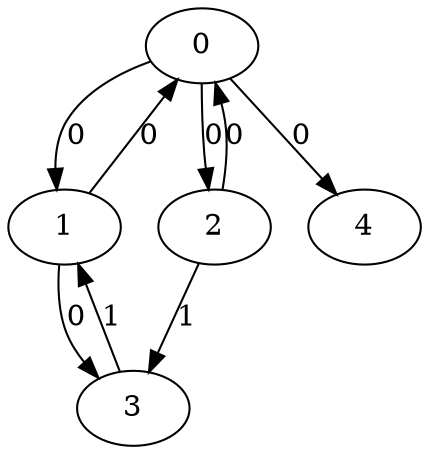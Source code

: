 // Source:834 Canonical: -1 0 0 -1 0 0 -1 -1 0 -1 0 -1 -1 1 -1 -1 1 -1 -1 -1 -1 -1 -1 -1 -1
digraph HRA_from_834_graph_000 {
  0 -> 1 [label="0"];
  0 -> 2 [label="0"];
  1 -> 0 [label="0"];
  1 -> 3 [label="0"];
  2 -> 0 [label="0"];
  2 -> 3 [label="1"];
  3 -> 1 [label="1"];
  0 -> 4 [label="0"];
}

// Source:834 Canonical: -1 0 0 -1 0 0 -1 -1 0 -1 0 -1 -1 1 -1 -1 1 -1 -1 -1 0 -1 -1 -1 -1
digraph HRA_from_834_graph_001 {
  0 -> 1 [label="0"];
  0 -> 2 [label="0"];
  1 -> 0 [label="0"];
  1 -> 3 [label="0"];
  2 -> 0 [label="0"];
  2 -> 3 [label="1"];
  3 -> 1 [label="1"];
  0 -> 4 [label="0"];
  4 -> 0 [label="0"];
}

// Source:834 Canonical: -1 0 0 -1 -1 0 -1 -1 0 0 0 -1 -1 1 -1 -1 1 -1 -1 -1 -1 -1 -1 -1 -1
digraph HRA_from_834_graph_002 {
  0 -> 1 [label="0"];
  0 -> 2 [label="0"];
  1 -> 0 [label="0"];
  1 -> 3 [label="0"];
  2 -> 0 [label="0"];
  2 -> 3 [label="1"];
  3 -> 1 [label="1"];
  1 -> 4 [label="0"];
}

// Source:834 Canonical: -1 0 0 -1 0 0 -1 -1 0 0 0 -1 -1 1 -1 -1 1 -1 -1 -1 -1 -1 -1 -1 -1
digraph HRA_from_834_graph_003 {
  0 -> 1 [label="0"];
  0 -> 2 [label="0"];
  1 -> 0 [label="0"];
  1 -> 3 [label="0"];
  2 -> 0 [label="0"];
  2 -> 3 [label="1"];
  3 -> 1 [label="1"];
  0 -> 4 [label="0"];
  1 -> 4 [label="0"];
}

// Source:834 Canonical: -1 0 0 -1 -1 0 -1 -1 0 0 0 -1 -1 1 -1 -1 1 -1 -1 -1 0 -1 -1 -1 -1
digraph HRA_from_834_graph_004 {
  0 -> 1 [label="0"];
  0 -> 2 [label="0"];
  1 -> 0 [label="0"];
  1 -> 3 [label="0"];
  2 -> 0 [label="0"];
  2 -> 3 [label="1"];
  3 -> 1 [label="1"];
  4 -> 0 [label="0"];
  1 -> 4 [label="0"];
}

// Source:834 Canonical: -1 0 0 -1 0 0 -1 -1 0 0 0 -1 -1 1 -1 -1 1 -1 -1 -1 0 -1 -1 -1 -1
digraph HRA_from_834_graph_005 {
  0 -> 1 [label="0"];
  0 -> 2 [label="0"];
  1 -> 0 [label="0"];
  1 -> 3 [label="0"];
  2 -> 0 [label="0"];
  2 -> 3 [label="1"];
  3 -> 1 [label="1"];
  0 -> 4 [label="0"];
  4 -> 0 [label="0"];
  1 -> 4 [label="0"];
}

// Source:834 Canonical: -1 0 0 -1 0 0 -1 -1 0 -1 0 -1 -1 1 -1 -1 1 -1 -1 -1 -1 0 -1 -1 -1
digraph HRA_from_834_graph_006 {
  0 -> 1 [label="0"];
  0 -> 2 [label="0"];
  1 -> 0 [label="0"];
  1 -> 3 [label="0"];
  2 -> 0 [label="0"];
  2 -> 3 [label="1"];
  3 -> 1 [label="1"];
  0 -> 4 [label="0"];
  4 -> 1 [label="0"];
}

// Source:834 Canonical: -1 0 0 -1 0 0 -1 -1 0 -1 0 -1 -1 1 -1 -1 1 -1 -1 -1 0 0 -1 -1 -1
digraph HRA_from_834_graph_007 {
  0 -> 1 [label="0"];
  0 -> 2 [label="0"];
  1 -> 0 [label="0"];
  1 -> 3 [label="0"];
  2 -> 0 [label="0"];
  2 -> 3 [label="1"];
  3 -> 1 [label="1"];
  0 -> 4 [label="0"];
  4 -> 0 [label="0"];
  4 -> 1 [label="0"];
}

// Source:834 Canonical: -1 0 0 -1 -1 0 -1 -1 0 0 0 -1 -1 1 -1 -1 1 -1 -1 -1 -1 0 -1 -1 -1
digraph HRA_from_834_graph_008 {
  0 -> 1 [label="0"];
  0 -> 2 [label="0"];
  1 -> 0 [label="0"];
  1 -> 3 [label="0"];
  2 -> 0 [label="0"];
  2 -> 3 [label="1"];
  3 -> 1 [label="1"];
  1 -> 4 [label="0"];
  4 -> 1 [label="0"];
}

// Source:834 Canonical: -1 0 0 -1 0 0 -1 -1 0 0 0 -1 -1 1 -1 -1 1 -1 -1 -1 -1 0 -1 -1 -1
digraph HRA_from_834_graph_009 {
  0 -> 1 [label="0"];
  0 -> 2 [label="0"];
  1 -> 0 [label="0"];
  1 -> 3 [label="0"];
  2 -> 0 [label="0"];
  2 -> 3 [label="1"];
  3 -> 1 [label="1"];
  0 -> 4 [label="0"];
  1 -> 4 [label="0"];
  4 -> 1 [label="0"];
}

// Source:834 Canonical: -1 0 0 -1 -1 0 -1 -1 0 0 0 -1 -1 1 -1 -1 1 -1 -1 -1 0 0 -1 -1 -1
digraph HRA_from_834_graph_010 {
  0 -> 1 [label="0"];
  0 -> 2 [label="0"];
  1 -> 0 [label="0"];
  1 -> 3 [label="0"];
  2 -> 0 [label="0"];
  2 -> 3 [label="1"];
  3 -> 1 [label="1"];
  4 -> 0 [label="0"];
  1 -> 4 [label="0"];
  4 -> 1 [label="0"];
}

// Source:834 Canonical: -1 0 0 -1 0 0 -1 -1 0 0 0 -1 -1 1 -1 -1 1 -1 -1 -1 0 0 -1 -1 -1
digraph HRA_from_834_graph_011 {
  0 -> 1 [label="0"];
  0 -> 2 [label="0"];
  1 -> 0 [label="0"];
  1 -> 3 [label="0"];
  2 -> 0 [label="0"];
  2 -> 3 [label="1"];
  3 -> 1 [label="1"];
  0 -> 4 [label="0"];
  4 -> 0 [label="0"];
  1 -> 4 [label="0"];
  4 -> 1 [label="0"];
}

// Source:834 Canonical: -1 0 0 -1 -1 0 -1 -1 0 -1 0 -1 -1 1 0 -1 1 -1 -1 -1 -1 -1 -1 -1 -1
digraph HRA_from_834_graph_012 {
  0 -> 1 [label="0"];
  0 -> 2 [label="0"];
  1 -> 0 [label="0"];
  1 -> 3 [label="0"];
  2 -> 0 [label="0"];
  2 -> 3 [label="1"];
  3 -> 1 [label="1"];
  2 -> 4 [label="0"];
}

// Source:834 Canonical: -1 0 0 -1 0 0 -1 -1 0 -1 0 -1 -1 1 0 -1 1 -1 -1 -1 -1 -1 -1 -1 -1
digraph HRA_from_834_graph_013 {
  0 -> 1 [label="0"];
  0 -> 2 [label="0"];
  1 -> 0 [label="0"];
  1 -> 3 [label="0"];
  2 -> 0 [label="0"];
  2 -> 3 [label="1"];
  3 -> 1 [label="1"];
  0 -> 4 [label="0"];
  2 -> 4 [label="0"];
}

// Source:834 Canonical: -1 0 0 -1 -1 0 -1 -1 0 -1 0 -1 -1 1 0 -1 1 -1 -1 -1 0 -1 -1 -1 -1
digraph HRA_from_834_graph_014 {
  0 -> 1 [label="0"];
  0 -> 2 [label="0"];
  1 -> 0 [label="0"];
  1 -> 3 [label="0"];
  2 -> 0 [label="0"];
  2 -> 3 [label="1"];
  3 -> 1 [label="1"];
  4 -> 0 [label="0"];
  2 -> 4 [label="0"];
}

// Source:834 Canonical: -1 0 0 -1 0 0 -1 -1 0 -1 0 -1 -1 1 0 -1 1 -1 -1 -1 0 -1 -1 -1 -1
digraph HRA_from_834_graph_015 {
  0 -> 1 [label="0"];
  0 -> 2 [label="0"];
  1 -> 0 [label="0"];
  1 -> 3 [label="0"];
  2 -> 0 [label="0"];
  2 -> 3 [label="1"];
  3 -> 1 [label="1"];
  0 -> 4 [label="0"];
  4 -> 0 [label="0"];
  2 -> 4 [label="0"];
}

// Source:834 Canonical: -1 0 0 -1 -1 0 -1 -1 0 0 0 -1 -1 1 0 -1 1 -1 -1 -1 -1 -1 -1 -1 -1
digraph HRA_from_834_graph_016 {
  0 -> 1 [label="0"];
  0 -> 2 [label="0"];
  1 -> 0 [label="0"];
  1 -> 3 [label="0"];
  2 -> 0 [label="0"];
  2 -> 3 [label="1"];
  3 -> 1 [label="1"];
  1 -> 4 [label="0"];
  2 -> 4 [label="0"];
}

// Source:834 Canonical: -1 0 0 -1 0 0 -1 -1 0 0 0 -1 -1 1 0 -1 1 -1 -1 -1 -1 -1 -1 -1 -1
digraph HRA_from_834_graph_017 {
  0 -> 1 [label="0"];
  0 -> 2 [label="0"];
  1 -> 0 [label="0"];
  1 -> 3 [label="0"];
  2 -> 0 [label="0"];
  2 -> 3 [label="1"];
  3 -> 1 [label="1"];
  0 -> 4 [label="0"];
  1 -> 4 [label="0"];
  2 -> 4 [label="0"];
}

// Source:834 Canonical: -1 0 0 -1 -1 0 -1 -1 0 0 0 -1 -1 1 0 -1 1 -1 -1 -1 0 -1 -1 -1 -1
digraph HRA_from_834_graph_018 {
  0 -> 1 [label="0"];
  0 -> 2 [label="0"];
  1 -> 0 [label="0"];
  1 -> 3 [label="0"];
  2 -> 0 [label="0"];
  2 -> 3 [label="1"];
  3 -> 1 [label="1"];
  4 -> 0 [label="0"];
  1 -> 4 [label="0"];
  2 -> 4 [label="0"];
}

// Source:834 Canonical: -1 0 0 -1 0 0 -1 -1 0 0 0 -1 -1 1 0 -1 1 -1 -1 -1 0 -1 -1 -1 -1
digraph HRA_from_834_graph_019 {
  0 -> 1 [label="0"];
  0 -> 2 [label="0"];
  1 -> 0 [label="0"];
  1 -> 3 [label="0"];
  2 -> 0 [label="0"];
  2 -> 3 [label="1"];
  3 -> 1 [label="1"];
  0 -> 4 [label="0"];
  4 -> 0 [label="0"];
  1 -> 4 [label="0"];
  2 -> 4 [label="0"];
}

// Source:834 Canonical: -1 0 0 -1 -1 0 -1 -1 0 -1 0 -1 -1 1 0 -1 1 -1 -1 -1 -1 0 -1 -1 -1
digraph HRA_from_834_graph_020 {
  0 -> 1 [label="0"];
  0 -> 2 [label="0"];
  1 -> 0 [label="0"];
  1 -> 3 [label="0"];
  2 -> 0 [label="0"];
  2 -> 3 [label="1"];
  3 -> 1 [label="1"];
  4 -> 1 [label="0"];
  2 -> 4 [label="0"];
}

// Source:834 Canonical: -1 0 0 -1 0 0 -1 -1 0 -1 0 -1 -1 1 0 -1 1 -1 -1 -1 -1 0 -1 -1 -1
digraph HRA_from_834_graph_021 {
  0 -> 1 [label="0"];
  0 -> 2 [label="0"];
  1 -> 0 [label="0"];
  1 -> 3 [label="0"];
  2 -> 0 [label="0"];
  2 -> 3 [label="1"];
  3 -> 1 [label="1"];
  0 -> 4 [label="0"];
  4 -> 1 [label="0"];
  2 -> 4 [label="0"];
}

// Source:834 Canonical: -1 0 0 -1 -1 0 -1 -1 0 -1 0 -1 -1 1 0 -1 1 -1 -1 -1 0 0 -1 -1 -1
digraph HRA_from_834_graph_022 {
  0 -> 1 [label="0"];
  0 -> 2 [label="0"];
  1 -> 0 [label="0"];
  1 -> 3 [label="0"];
  2 -> 0 [label="0"];
  2 -> 3 [label="1"];
  3 -> 1 [label="1"];
  4 -> 0 [label="0"];
  4 -> 1 [label="0"];
  2 -> 4 [label="0"];
}

// Source:834 Canonical: -1 0 0 -1 0 0 -1 -1 0 -1 0 -1 -1 1 0 -1 1 -1 -1 -1 0 0 -1 -1 -1
digraph HRA_from_834_graph_023 {
  0 -> 1 [label="0"];
  0 -> 2 [label="0"];
  1 -> 0 [label="0"];
  1 -> 3 [label="0"];
  2 -> 0 [label="0"];
  2 -> 3 [label="1"];
  3 -> 1 [label="1"];
  0 -> 4 [label="0"];
  4 -> 0 [label="0"];
  4 -> 1 [label="0"];
  2 -> 4 [label="0"];
}

// Source:834 Canonical: -1 0 0 -1 -1 0 -1 -1 0 0 0 -1 -1 1 0 -1 1 -1 -1 -1 -1 0 -1 -1 -1
digraph HRA_from_834_graph_024 {
  0 -> 1 [label="0"];
  0 -> 2 [label="0"];
  1 -> 0 [label="0"];
  1 -> 3 [label="0"];
  2 -> 0 [label="0"];
  2 -> 3 [label="1"];
  3 -> 1 [label="1"];
  1 -> 4 [label="0"];
  4 -> 1 [label="0"];
  2 -> 4 [label="0"];
}

// Source:834 Canonical: -1 0 0 -1 0 0 -1 -1 0 0 0 -1 -1 1 0 -1 1 -1 -1 -1 -1 0 -1 -1 -1
digraph HRA_from_834_graph_025 {
  0 -> 1 [label="0"];
  0 -> 2 [label="0"];
  1 -> 0 [label="0"];
  1 -> 3 [label="0"];
  2 -> 0 [label="0"];
  2 -> 3 [label="1"];
  3 -> 1 [label="1"];
  0 -> 4 [label="0"];
  1 -> 4 [label="0"];
  4 -> 1 [label="0"];
  2 -> 4 [label="0"];
}

// Source:834 Canonical: -1 0 0 -1 -1 0 -1 -1 0 0 0 -1 -1 1 0 -1 1 -1 -1 -1 0 0 -1 -1 -1
digraph HRA_from_834_graph_026 {
  0 -> 1 [label="0"];
  0 -> 2 [label="0"];
  1 -> 0 [label="0"];
  1 -> 3 [label="0"];
  2 -> 0 [label="0"];
  2 -> 3 [label="1"];
  3 -> 1 [label="1"];
  4 -> 0 [label="0"];
  1 -> 4 [label="0"];
  4 -> 1 [label="0"];
  2 -> 4 [label="0"];
}

// Source:834 Canonical: -1 0 0 -1 0 0 -1 -1 0 0 0 -1 -1 1 0 -1 1 -1 -1 -1 0 0 -1 -1 -1
digraph HRA_from_834_graph_027 {
  0 -> 1 [label="0"];
  0 -> 2 [label="0"];
  1 -> 0 [label="0"];
  1 -> 3 [label="0"];
  2 -> 0 [label="0"];
  2 -> 3 [label="1"];
  3 -> 1 [label="1"];
  0 -> 4 [label="0"];
  4 -> 0 [label="0"];
  1 -> 4 [label="0"];
  4 -> 1 [label="0"];
  2 -> 4 [label="0"];
}

// Source:834 Canonical: -1 0 0 -1 0 0 -1 -1 0 -1 0 -1 -1 1 -1 -1 1 -1 -1 -1 -1 -1 0 -1 -1
digraph HRA_from_834_graph_028 {
  0 -> 1 [label="0"];
  0 -> 2 [label="0"];
  1 -> 0 [label="0"];
  1 -> 3 [label="0"];
  2 -> 0 [label="0"];
  2 -> 3 [label="1"];
  3 -> 1 [label="1"];
  0 -> 4 [label="0"];
  4 -> 2 [label="0"];
}

// Source:834 Canonical: -1 0 0 -1 0 0 -1 -1 0 -1 0 -1 -1 1 -1 -1 1 -1 -1 -1 0 -1 0 -1 -1
digraph HRA_from_834_graph_029 {
  0 -> 1 [label="0"];
  0 -> 2 [label="0"];
  1 -> 0 [label="0"];
  1 -> 3 [label="0"];
  2 -> 0 [label="0"];
  2 -> 3 [label="1"];
  3 -> 1 [label="1"];
  0 -> 4 [label="0"];
  4 -> 0 [label="0"];
  4 -> 2 [label="0"];
}

// Source:834 Canonical: -1 0 0 -1 -1 0 -1 -1 0 0 0 -1 -1 1 -1 -1 1 -1 -1 -1 -1 -1 0 -1 -1
digraph HRA_from_834_graph_030 {
  0 -> 1 [label="0"];
  0 -> 2 [label="0"];
  1 -> 0 [label="0"];
  1 -> 3 [label="0"];
  2 -> 0 [label="0"];
  2 -> 3 [label="1"];
  3 -> 1 [label="1"];
  1 -> 4 [label="0"];
  4 -> 2 [label="0"];
}

// Source:834 Canonical: -1 0 0 -1 0 0 -1 -1 0 0 0 -1 -1 1 -1 -1 1 -1 -1 -1 -1 -1 0 -1 -1
digraph HRA_from_834_graph_031 {
  0 -> 1 [label="0"];
  0 -> 2 [label="0"];
  1 -> 0 [label="0"];
  1 -> 3 [label="0"];
  2 -> 0 [label="0"];
  2 -> 3 [label="1"];
  3 -> 1 [label="1"];
  0 -> 4 [label="0"];
  1 -> 4 [label="0"];
  4 -> 2 [label="0"];
}

// Source:834 Canonical: -1 0 0 -1 -1 0 -1 -1 0 0 0 -1 -1 1 -1 -1 1 -1 -1 -1 0 -1 0 -1 -1
digraph HRA_from_834_graph_032 {
  0 -> 1 [label="0"];
  0 -> 2 [label="0"];
  1 -> 0 [label="0"];
  1 -> 3 [label="0"];
  2 -> 0 [label="0"];
  2 -> 3 [label="1"];
  3 -> 1 [label="1"];
  4 -> 0 [label="0"];
  1 -> 4 [label="0"];
  4 -> 2 [label="0"];
}

// Source:834 Canonical: -1 0 0 -1 0 0 -1 -1 0 0 0 -1 -1 1 -1 -1 1 -1 -1 -1 0 -1 0 -1 -1
digraph HRA_from_834_graph_033 {
  0 -> 1 [label="0"];
  0 -> 2 [label="0"];
  1 -> 0 [label="0"];
  1 -> 3 [label="0"];
  2 -> 0 [label="0"];
  2 -> 3 [label="1"];
  3 -> 1 [label="1"];
  0 -> 4 [label="0"];
  4 -> 0 [label="0"];
  1 -> 4 [label="0"];
  4 -> 2 [label="0"];
}

// Source:834 Canonical: -1 0 0 -1 0 0 -1 -1 0 -1 0 -1 -1 1 -1 -1 1 -1 -1 -1 -1 0 0 -1 -1
digraph HRA_from_834_graph_034 {
  0 -> 1 [label="0"];
  0 -> 2 [label="0"];
  1 -> 0 [label="0"];
  1 -> 3 [label="0"];
  2 -> 0 [label="0"];
  2 -> 3 [label="1"];
  3 -> 1 [label="1"];
  0 -> 4 [label="0"];
  4 -> 1 [label="0"];
  4 -> 2 [label="0"];
}

// Source:834 Canonical: -1 0 0 -1 0 0 -1 -1 0 -1 0 -1 -1 1 -1 -1 1 -1 -1 -1 0 0 0 -1 -1
digraph HRA_from_834_graph_035 {
  0 -> 1 [label="0"];
  0 -> 2 [label="0"];
  1 -> 0 [label="0"];
  1 -> 3 [label="0"];
  2 -> 0 [label="0"];
  2 -> 3 [label="1"];
  3 -> 1 [label="1"];
  0 -> 4 [label="0"];
  4 -> 0 [label="0"];
  4 -> 1 [label="0"];
  4 -> 2 [label="0"];
}

// Source:834 Canonical: -1 0 0 -1 -1 0 -1 -1 0 0 0 -1 -1 1 -1 -1 1 -1 -1 -1 -1 0 0 -1 -1
digraph HRA_from_834_graph_036 {
  0 -> 1 [label="0"];
  0 -> 2 [label="0"];
  1 -> 0 [label="0"];
  1 -> 3 [label="0"];
  2 -> 0 [label="0"];
  2 -> 3 [label="1"];
  3 -> 1 [label="1"];
  1 -> 4 [label="0"];
  4 -> 1 [label="0"];
  4 -> 2 [label="0"];
}

// Source:834 Canonical: -1 0 0 -1 0 0 -1 -1 0 0 0 -1 -1 1 -1 -1 1 -1 -1 -1 -1 0 0 -1 -1
digraph HRA_from_834_graph_037 {
  0 -> 1 [label="0"];
  0 -> 2 [label="0"];
  1 -> 0 [label="0"];
  1 -> 3 [label="0"];
  2 -> 0 [label="0"];
  2 -> 3 [label="1"];
  3 -> 1 [label="1"];
  0 -> 4 [label="0"];
  1 -> 4 [label="0"];
  4 -> 1 [label="0"];
  4 -> 2 [label="0"];
}

// Source:834 Canonical: -1 0 0 -1 -1 0 -1 -1 0 0 0 -1 -1 1 -1 -1 1 -1 -1 -1 0 0 0 -1 -1
digraph HRA_from_834_graph_038 {
  0 -> 1 [label="0"];
  0 -> 2 [label="0"];
  1 -> 0 [label="0"];
  1 -> 3 [label="0"];
  2 -> 0 [label="0"];
  2 -> 3 [label="1"];
  3 -> 1 [label="1"];
  4 -> 0 [label="0"];
  1 -> 4 [label="0"];
  4 -> 1 [label="0"];
  4 -> 2 [label="0"];
}

// Source:834 Canonical: -1 0 0 -1 0 0 -1 -1 0 0 0 -1 -1 1 -1 -1 1 -1 -1 -1 0 0 0 -1 -1
digraph HRA_from_834_graph_039 {
  0 -> 1 [label="0"];
  0 -> 2 [label="0"];
  1 -> 0 [label="0"];
  1 -> 3 [label="0"];
  2 -> 0 [label="0"];
  2 -> 3 [label="1"];
  3 -> 1 [label="1"];
  0 -> 4 [label="0"];
  4 -> 0 [label="0"];
  1 -> 4 [label="0"];
  4 -> 1 [label="0"];
  4 -> 2 [label="0"];
}

// Source:834 Canonical: -1 0 0 -1 -1 0 -1 -1 0 -1 0 -1 -1 1 0 -1 1 -1 -1 -1 -1 -1 0 -1 -1
digraph HRA_from_834_graph_040 {
  0 -> 1 [label="0"];
  0 -> 2 [label="0"];
  1 -> 0 [label="0"];
  1 -> 3 [label="0"];
  2 -> 0 [label="0"];
  2 -> 3 [label="1"];
  3 -> 1 [label="1"];
  2 -> 4 [label="0"];
  4 -> 2 [label="0"];
}

// Source:834 Canonical: -1 0 0 -1 0 0 -1 -1 0 -1 0 -1 -1 1 0 -1 1 -1 -1 -1 -1 -1 0 -1 -1
digraph HRA_from_834_graph_041 {
  0 -> 1 [label="0"];
  0 -> 2 [label="0"];
  1 -> 0 [label="0"];
  1 -> 3 [label="0"];
  2 -> 0 [label="0"];
  2 -> 3 [label="1"];
  3 -> 1 [label="1"];
  0 -> 4 [label="0"];
  2 -> 4 [label="0"];
  4 -> 2 [label="0"];
}

// Source:834 Canonical: -1 0 0 -1 -1 0 -1 -1 0 -1 0 -1 -1 1 0 -1 1 -1 -1 -1 0 -1 0 -1 -1
digraph HRA_from_834_graph_042 {
  0 -> 1 [label="0"];
  0 -> 2 [label="0"];
  1 -> 0 [label="0"];
  1 -> 3 [label="0"];
  2 -> 0 [label="0"];
  2 -> 3 [label="1"];
  3 -> 1 [label="1"];
  4 -> 0 [label="0"];
  2 -> 4 [label="0"];
  4 -> 2 [label="0"];
}

// Source:834 Canonical: -1 0 0 -1 0 0 -1 -1 0 -1 0 -1 -1 1 0 -1 1 -1 -1 -1 0 -1 0 -1 -1
digraph HRA_from_834_graph_043 {
  0 -> 1 [label="0"];
  0 -> 2 [label="0"];
  1 -> 0 [label="0"];
  1 -> 3 [label="0"];
  2 -> 0 [label="0"];
  2 -> 3 [label="1"];
  3 -> 1 [label="1"];
  0 -> 4 [label="0"];
  4 -> 0 [label="0"];
  2 -> 4 [label="0"];
  4 -> 2 [label="0"];
}

// Source:834 Canonical: -1 0 0 -1 -1 0 -1 -1 0 0 0 -1 -1 1 0 -1 1 -1 -1 -1 -1 -1 0 -1 -1
digraph HRA_from_834_graph_044 {
  0 -> 1 [label="0"];
  0 -> 2 [label="0"];
  1 -> 0 [label="0"];
  1 -> 3 [label="0"];
  2 -> 0 [label="0"];
  2 -> 3 [label="1"];
  3 -> 1 [label="1"];
  1 -> 4 [label="0"];
  2 -> 4 [label="0"];
  4 -> 2 [label="0"];
}

// Source:834 Canonical: -1 0 0 -1 0 0 -1 -1 0 0 0 -1 -1 1 0 -1 1 -1 -1 -1 -1 -1 0 -1 -1
digraph HRA_from_834_graph_045 {
  0 -> 1 [label="0"];
  0 -> 2 [label="0"];
  1 -> 0 [label="0"];
  1 -> 3 [label="0"];
  2 -> 0 [label="0"];
  2 -> 3 [label="1"];
  3 -> 1 [label="1"];
  0 -> 4 [label="0"];
  1 -> 4 [label="0"];
  2 -> 4 [label="0"];
  4 -> 2 [label="0"];
}

// Source:834 Canonical: -1 0 0 -1 -1 0 -1 -1 0 0 0 -1 -1 1 0 -1 1 -1 -1 -1 0 -1 0 -1 -1
digraph HRA_from_834_graph_046 {
  0 -> 1 [label="0"];
  0 -> 2 [label="0"];
  1 -> 0 [label="0"];
  1 -> 3 [label="0"];
  2 -> 0 [label="0"];
  2 -> 3 [label="1"];
  3 -> 1 [label="1"];
  4 -> 0 [label="0"];
  1 -> 4 [label="0"];
  2 -> 4 [label="0"];
  4 -> 2 [label="0"];
}

// Source:834 Canonical: -1 0 0 -1 0 0 -1 -1 0 0 0 -1 -1 1 0 -1 1 -1 -1 -1 0 -1 0 -1 -1
digraph HRA_from_834_graph_047 {
  0 -> 1 [label="0"];
  0 -> 2 [label="0"];
  1 -> 0 [label="0"];
  1 -> 3 [label="0"];
  2 -> 0 [label="0"];
  2 -> 3 [label="1"];
  3 -> 1 [label="1"];
  0 -> 4 [label="0"];
  4 -> 0 [label="0"];
  1 -> 4 [label="0"];
  2 -> 4 [label="0"];
  4 -> 2 [label="0"];
}

// Source:834 Canonical: -1 0 0 -1 -1 0 -1 -1 0 -1 0 -1 -1 1 0 -1 1 -1 -1 -1 -1 0 0 -1 -1
digraph HRA_from_834_graph_048 {
  0 -> 1 [label="0"];
  0 -> 2 [label="0"];
  1 -> 0 [label="0"];
  1 -> 3 [label="0"];
  2 -> 0 [label="0"];
  2 -> 3 [label="1"];
  3 -> 1 [label="1"];
  4 -> 1 [label="0"];
  2 -> 4 [label="0"];
  4 -> 2 [label="0"];
}

// Source:834 Canonical: -1 0 0 -1 0 0 -1 -1 0 -1 0 -1 -1 1 0 -1 1 -1 -1 -1 -1 0 0 -1 -1
digraph HRA_from_834_graph_049 {
  0 -> 1 [label="0"];
  0 -> 2 [label="0"];
  1 -> 0 [label="0"];
  1 -> 3 [label="0"];
  2 -> 0 [label="0"];
  2 -> 3 [label="1"];
  3 -> 1 [label="1"];
  0 -> 4 [label="0"];
  4 -> 1 [label="0"];
  2 -> 4 [label="0"];
  4 -> 2 [label="0"];
}

// Source:834 Canonical: -1 0 0 -1 -1 0 -1 -1 0 -1 0 -1 -1 1 0 -1 1 -1 -1 -1 0 0 0 -1 -1
digraph HRA_from_834_graph_050 {
  0 -> 1 [label="0"];
  0 -> 2 [label="0"];
  1 -> 0 [label="0"];
  1 -> 3 [label="0"];
  2 -> 0 [label="0"];
  2 -> 3 [label="1"];
  3 -> 1 [label="1"];
  4 -> 0 [label="0"];
  4 -> 1 [label="0"];
  2 -> 4 [label="0"];
  4 -> 2 [label="0"];
}

// Source:834 Canonical: -1 0 0 -1 0 0 -1 -1 0 -1 0 -1 -1 1 0 -1 1 -1 -1 -1 0 0 0 -1 -1
digraph HRA_from_834_graph_051 {
  0 -> 1 [label="0"];
  0 -> 2 [label="0"];
  1 -> 0 [label="0"];
  1 -> 3 [label="0"];
  2 -> 0 [label="0"];
  2 -> 3 [label="1"];
  3 -> 1 [label="1"];
  0 -> 4 [label="0"];
  4 -> 0 [label="0"];
  4 -> 1 [label="0"];
  2 -> 4 [label="0"];
  4 -> 2 [label="0"];
}

// Source:834 Canonical: -1 0 0 -1 -1 0 -1 -1 0 0 0 -1 -1 1 0 -1 1 -1 -1 -1 -1 0 0 -1 -1
digraph HRA_from_834_graph_052 {
  0 -> 1 [label="0"];
  0 -> 2 [label="0"];
  1 -> 0 [label="0"];
  1 -> 3 [label="0"];
  2 -> 0 [label="0"];
  2 -> 3 [label="1"];
  3 -> 1 [label="1"];
  1 -> 4 [label="0"];
  4 -> 1 [label="0"];
  2 -> 4 [label="0"];
  4 -> 2 [label="0"];
}

// Source:834 Canonical: -1 0 0 -1 0 0 -1 -1 0 0 0 -1 -1 1 0 -1 1 -1 -1 -1 -1 0 0 -1 -1
digraph HRA_from_834_graph_053 {
  0 -> 1 [label="0"];
  0 -> 2 [label="0"];
  1 -> 0 [label="0"];
  1 -> 3 [label="0"];
  2 -> 0 [label="0"];
  2 -> 3 [label="1"];
  3 -> 1 [label="1"];
  0 -> 4 [label="0"];
  1 -> 4 [label="0"];
  4 -> 1 [label="0"];
  2 -> 4 [label="0"];
  4 -> 2 [label="0"];
}

// Source:834 Canonical: -1 0 0 -1 -1 0 -1 -1 0 0 0 -1 -1 1 0 -1 1 -1 -1 -1 0 0 0 -1 -1
digraph HRA_from_834_graph_054 {
  0 -> 1 [label="0"];
  0 -> 2 [label="0"];
  1 -> 0 [label="0"];
  1 -> 3 [label="0"];
  2 -> 0 [label="0"];
  2 -> 3 [label="1"];
  3 -> 1 [label="1"];
  4 -> 0 [label="0"];
  1 -> 4 [label="0"];
  4 -> 1 [label="0"];
  2 -> 4 [label="0"];
  4 -> 2 [label="0"];
}

// Source:834 Canonical: -1 0 0 -1 0 0 -1 -1 0 0 0 -1 -1 1 0 -1 1 -1 -1 -1 0 0 0 -1 -1
digraph HRA_from_834_graph_055 {
  0 -> 1 [label="0"];
  0 -> 2 [label="0"];
  1 -> 0 [label="0"];
  1 -> 3 [label="0"];
  2 -> 0 [label="0"];
  2 -> 3 [label="1"];
  3 -> 1 [label="1"];
  0 -> 4 [label="0"];
  4 -> 0 [label="0"];
  1 -> 4 [label="0"];
  4 -> 1 [label="0"];
  2 -> 4 [label="0"];
  4 -> 2 [label="0"];
}

// Source:834 Canonical: -1 0 0 -1 -1 0 -1 -1 0 -1 0 -1 -1 1 -1 -1 1 -1 -1 0 -1 -1 -1 -1 -1
digraph HRA_from_834_graph_056 {
  0 -> 1 [label="0"];
  0 -> 2 [label="0"];
  1 -> 0 [label="0"];
  1 -> 3 [label="0"];
  2 -> 0 [label="0"];
  2 -> 3 [label="1"];
  3 -> 1 [label="1"];
  3 -> 4 [label="0"];
}

// Source:834 Canonical: -1 0 0 -1 0 0 -1 -1 0 -1 0 -1 -1 1 -1 -1 1 -1 -1 0 -1 -1 -1 -1 -1
digraph HRA_from_834_graph_057 {
  0 -> 1 [label="0"];
  0 -> 2 [label="0"];
  1 -> 0 [label="0"];
  1 -> 3 [label="0"];
  2 -> 0 [label="0"];
  2 -> 3 [label="1"];
  3 -> 1 [label="1"];
  0 -> 4 [label="0"];
  3 -> 4 [label="0"];
}

// Source:834 Canonical: -1 0 0 -1 -1 0 -1 -1 0 -1 0 -1 -1 1 -1 -1 1 -1 -1 0 0 -1 -1 -1 -1
digraph HRA_from_834_graph_058 {
  0 -> 1 [label="0"];
  0 -> 2 [label="0"];
  1 -> 0 [label="0"];
  1 -> 3 [label="0"];
  2 -> 0 [label="0"];
  2 -> 3 [label="1"];
  3 -> 1 [label="1"];
  4 -> 0 [label="0"];
  3 -> 4 [label="0"];
}

// Source:834 Canonical: -1 0 0 -1 0 0 -1 -1 0 -1 0 -1 -1 1 -1 -1 1 -1 -1 0 0 -1 -1 -1 -1
digraph HRA_from_834_graph_059 {
  0 -> 1 [label="0"];
  0 -> 2 [label="0"];
  1 -> 0 [label="0"];
  1 -> 3 [label="0"];
  2 -> 0 [label="0"];
  2 -> 3 [label="1"];
  3 -> 1 [label="1"];
  0 -> 4 [label="0"];
  4 -> 0 [label="0"];
  3 -> 4 [label="0"];
}

// Source:834 Canonical: -1 0 0 -1 -1 0 -1 -1 0 0 0 -1 -1 1 -1 -1 1 -1 -1 0 -1 -1 -1 -1 -1
digraph HRA_from_834_graph_060 {
  0 -> 1 [label="0"];
  0 -> 2 [label="0"];
  1 -> 0 [label="0"];
  1 -> 3 [label="0"];
  2 -> 0 [label="0"];
  2 -> 3 [label="1"];
  3 -> 1 [label="1"];
  1 -> 4 [label="0"];
  3 -> 4 [label="0"];
}

// Source:834 Canonical: -1 0 0 -1 0 0 -1 -1 0 0 0 -1 -1 1 -1 -1 1 -1 -1 0 -1 -1 -1 -1 -1
digraph HRA_from_834_graph_061 {
  0 -> 1 [label="0"];
  0 -> 2 [label="0"];
  1 -> 0 [label="0"];
  1 -> 3 [label="0"];
  2 -> 0 [label="0"];
  2 -> 3 [label="1"];
  3 -> 1 [label="1"];
  0 -> 4 [label="0"];
  1 -> 4 [label="0"];
  3 -> 4 [label="0"];
}

// Source:834 Canonical: -1 0 0 -1 -1 0 -1 -1 0 0 0 -1 -1 1 -1 -1 1 -1 -1 0 0 -1 -1 -1 -1
digraph HRA_from_834_graph_062 {
  0 -> 1 [label="0"];
  0 -> 2 [label="0"];
  1 -> 0 [label="0"];
  1 -> 3 [label="0"];
  2 -> 0 [label="0"];
  2 -> 3 [label="1"];
  3 -> 1 [label="1"];
  4 -> 0 [label="0"];
  1 -> 4 [label="0"];
  3 -> 4 [label="0"];
}

// Source:834 Canonical: -1 0 0 -1 0 0 -1 -1 0 0 0 -1 -1 1 -1 -1 1 -1 -1 0 0 -1 -1 -1 -1
digraph HRA_from_834_graph_063 {
  0 -> 1 [label="0"];
  0 -> 2 [label="0"];
  1 -> 0 [label="0"];
  1 -> 3 [label="0"];
  2 -> 0 [label="0"];
  2 -> 3 [label="1"];
  3 -> 1 [label="1"];
  0 -> 4 [label="0"];
  4 -> 0 [label="0"];
  1 -> 4 [label="0"];
  3 -> 4 [label="0"];
}

// Source:834 Canonical: -1 0 0 -1 -1 0 -1 -1 0 -1 0 -1 -1 1 -1 -1 1 -1 -1 0 -1 0 -1 -1 -1
digraph HRA_from_834_graph_064 {
  0 -> 1 [label="0"];
  0 -> 2 [label="0"];
  1 -> 0 [label="0"];
  1 -> 3 [label="0"];
  2 -> 0 [label="0"];
  2 -> 3 [label="1"];
  3 -> 1 [label="1"];
  4 -> 1 [label="0"];
  3 -> 4 [label="0"];
}

// Source:834 Canonical: -1 0 0 -1 0 0 -1 -1 0 -1 0 -1 -1 1 -1 -1 1 -1 -1 0 -1 0 -1 -1 -1
digraph HRA_from_834_graph_065 {
  0 -> 1 [label="0"];
  0 -> 2 [label="0"];
  1 -> 0 [label="0"];
  1 -> 3 [label="0"];
  2 -> 0 [label="0"];
  2 -> 3 [label="1"];
  3 -> 1 [label="1"];
  0 -> 4 [label="0"];
  4 -> 1 [label="0"];
  3 -> 4 [label="0"];
}

// Source:834 Canonical: -1 0 0 -1 -1 0 -1 -1 0 -1 0 -1 -1 1 -1 -1 1 -1 -1 0 0 0 -1 -1 -1
digraph HRA_from_834_graph_066 {
  0 -> 1 [label="0"];
  0 -> 2 [label="0"];
  1 -> 0 [label="0"];
  1 -> 3 [label="0"];
  2 -> 0 [label="0"];
  2 -> 3 [label="1"];
  3 -> 1 [label="1"];
  4 -> 0 [label="0"];
  4 -> 1 [label="0"];
  3 -> 4 [label="0"];
}

// Source:834 Canonical: -1 0 0 -1 0 0 -1 -1 0 -1 0 -1 -1 1 -1 -1 1 -1 -1 0 0 0 -1 -1 -1
digraph HRA_from_834_graph_067 {
  0 -> 1 [label="0"];
  0 -> 2 [label="0"];
  1 -> 0 [label="0"];
  1 -> 3 [label="0"];
  2 -> 0 [label="0"];
  2 -> 3 [label="1"];
  3 -> 1 [label="1"];
  0 -> 4 [label="0"];
  4 -> 0 [label="0"];
  4 -> 1 [label="0"];
  3 -> 4 [label="0"];
}

// Source:834 Canonical: -1 0 0 -1 -1 0 -1 -1 0 0 0 -1 -1 1 -1 -1 1 -1 -1 0 -1 0 -1 -1 -1
digraph HRA_from_834_graph_068 {
  0 -> 1 [label="0"];
  0 -> 2 [label="0"];
  1 -> 0 [label="0"];
  1 -> 3 [label="0"];
  2 -> 0 [label="0"];
  2 -> 3 [label="1"];
  3 -> 1 [label="1"];
  1 -> 4 [label="0"];
  4 -> 1 [label="0"];
  3 -> 4 [label="0"];
}

// Source:834 Canonical: -1 0 0 -1 0 0 -1 -1 0 0 0 -1 -1 1 -1 -1 1 -1 -1 0 -1 0 -1 -1 -1
digraph HRA_from_834_graph_069 {
  0 -> 1 [label="0"];
  0 -> 2 [label="0"];
  1 -> 0 [label="0"];
  1 -> 3 [label="0"];
  2 -> 0 [label="0"];
  2 -> 3 [label="1"];
  3 -> 1 [label="1"];
  0 -> 4 [label="0"];
  1 -> 4 [label="0"];
  4 -> 1 [label="0"];
  3 -> 4 [label="0"];
}

// Source:834 Canonical: -1 0 0 -1 -1 0 -1 -1 0 0 0 -1 -1 1 -1 -1 1 -1 -1 0 0 0 -1 -1 -1
digraph HRA_from_834_graph_070 {
  0 -> 1 [label="0"];
  0 -> 2 [label="0"];
  1 -> 0 [label="0"];
  1 -> 3 [label="0"];
  2 -> 0 [label="0"];
  2 -> 3 [label="1"];
  3 -> 1 [label="1"];
  4 -> 0 [label="0"];
  1 -> 4 [label="0"];
  4 -> 1 [label="0"];
  3 -> 4 [label="0"];
}

// Source:834 Canonical: -1 0 0 -1 0 0 -1 -1 0 0 0 -1 -1 1 -1 -1 1 -1 -1 0 0 0 -1 -1 -1
digraph HRA_from_834_graph_071 {
  0 -> 1 [label="0"];
  0 -> 2 [label="0"];
  1 -> 0 [label="0"];
  1 -> 3 [label="0"];
  2 -> 0 [label="0"];
  2 -> 3 [label="1"];
  3 -> 1 [label="1"];
  0 -> 4 [label="0"];
  4 -> 0 [label="0"];
  1 -> 4 [label="0"];
  4 -> 1 [label="0"];
  3 -> 4 [label="0"];
}

// Source:834 Canonical: -1 0 0 -1 -1 0 -1 -1 0 -1 0 -1 -1 1 0 -1 1 -1 -1 0 -1 -1 -1 -1 -1
digraph HRA_from_834_graph_072 {
  0 -> 1 [label="0"];
  0 -> 2 [label="0"];
  1 -> 0 [label="0"];
  1 -> 3 [label="0"];
  2 -> 0 [label="0"];
  2 -> 3 [label="1"];
  3 -> 1 [label="1"];
  2 -> 4 [label="0"];
  3 -> 4 [label="0"];
}

// Source:834 Canonical: -1 0 0 -1 0 0 -1 -1 0 -1 0 -1 -1 1 0 -1 1 -1 -1 0 -1 -1 -1 -1 -1
digraph HRA_from_834_graph_073 {
  0 -> 1 [label="0"];
  0 -> 2 [label="0"];
  1 -> 0 [label="0"];
  1 -> 3 [label="0"];
  2 -> 0 [label="0"];
  2 -> 3 [label="1"];
  3 -> 1 [label="1"];
  0 -> 4 [label="0"];
  2 -> 4 [label="0"];
  3 -> 4 [label="0"];
}

// Source:834 Canonical: -1 0 0 -1 -1 0 -1 -1 0 -1 0 -1 -1 1 0 -1 1 -1 -1 0 0 -1 -1 -1 -1
digraph HRA_from_834_graph_074 {
  0 -> 1 [label="0"];
  0 -> 2 [label="0"];
  1 -> 0 [label="0"];
  1 -> 3 [label="0"];
  2 -> 0 [label="0"];
  2 -> 3 [label="1"];
  3 -> 1 [label="1"];
  4 -> 0 [label="0"];
  2 -> 4 [label="0"];
  3 -> 4 [label="0"];
}

// Source:834 Canonical: -1 0 0 -1 0 0 -1 -1 0 -1 0 -1 -1 1 0 -1 1 -1 -1 0 0 -1 -1 -1 -1
digraph HRA_from_834_graph_075 {
  0 -> 1 [label="0"];
  0 -> 2 [label="0"];
  1 -> 0 [label="0"];
  1 -> 3 [label="0"];
  2 -> 0 [label="0"];
  2 -> 3 [label="1"];
  3 -> 1 [label="1"];
  0 -> 4 [label="0"];
  4 -> 0 [label="0"];
  2 -> 4 [label="0"];
  3 -> 4 [label="0"];
}

// Source:834 Canonical: -1 0 0 -1 -1 0 -1 -1 0 0 0 -1 -1 1 0 -1 1 -1 -1 0 -1 -1 -1 -1 -1
digraph HRA_from_834_graph_076 {
  0 -> 1 [label="0"];
  0 -> 2 [label="0"];
  1 -> 0 [label="0"];
  1 -> 3 [label="0"];
  2 -> 0 [label="0"];
  2 -> 3 [label="1"];
  3 -> 1 [label="1"];
  1 -> 4 [label="0"];
  2 -> 4 [label="0"];
  3 -> 4 [label="0"];
}

// Source:834 Canonical: -1 0 0 -1 0 0 -1 -1 0 0 0 -1 -1 1 0 -1 1 -1 -1 0 -1 -1 -1 -1 -1
digraph HRA_from_834_graph_077 {
  0 -> 1 [label="0"];
  0 -> 2 [label="0"];
  1 -> 0 [label="0"];
  1 -> 3 [label="0"];
  2 -> 0 [label="0"];
  2 -> 3 [label="1"];
  3 -> 1 [label="1"];
  0 -> 4 [label="0"];
  1 -> 4 [label="0"];
  2 -> 4 [label="0"];
  3 -> 4 [label="0"];
}

// Source:834 Canonical: -1 0 0 -1 -1 0 -1 -1 0 0 0 -1 -1 1 0 -1 1 -1 -1 0 0 -1 -1 -1 -1
digraph HRA_from_834_graph_078 {
  0 -> 1 [label="0"];
  0 -> 2 [label="0"];
  1 -> 0 [label="0"];
  1 -> 3 [label="0"];
  2 -> 0 [label="0"];
  2 -> 3 [label="1"];
  3 -> 1 [label="1"];
  4 -> 0 [label="0"];
  1 -> 4 [label="0"];
  2 -> 4 [label="0"];
  3 -> 4 [label="0"];
}

// Source:834 Canonical: -1 0 0 -1 0 0 -1 -1 0 0 0 -1 -1 1 0 -1 1 -1 -1 0 0 -1 -1 -1 -1
digraph HRA_from_834_graph_079 {
  0 -> 1 [label="0"];
  0 -> 2 [label="0"];
  1 -> 0 [label="0"];
  1 -> 3 [label="0"];
  2 -> 0 [label="0"];
  2 -> 3 [label="1"];
  3 -> 1 [label="1"];
  0 -> 4 [label="0"];
  4 -> 0 [label="0"];
  1 -> 4 [label="0"];
  2 -> 4 [label="0"];
  3 -> 4 [label="0"];
}

// Source:834 Canonical: -1 0 0 -1 -1 0 -1 -1 0 -1 0 -1 -1 1 0 -1 1 -1 -1 0 -1 0 -1 -1 -1
digraph HRA_from_834_graph_080 {
  0 -> 1 [label="0"];
  0 -> 2 [label="0"];
  1 -> 0 [label="0"];
  1 -> 3 [label="0"];
  2 -> 0 [label="0"];
  2 -> 3 [label="1"];
  3 -> 1 [label="1"];
  4 -> 1 [label="0"];
  2 -> 4 [label="0"];
  3 -> 4 [label="0"];
}

// Source:834 Canonical: -1 0 0 -1 0 0 -1 -1 0 -1 0 -1 -1 1 0 -1 1 -1 -1 0 -1 0 -1 -1 -1
digraph HRA_from_834_graph_081 {
  0 -> 1 [label="0"];
  0 -> 2 [label="0"];
  1 -> 0 [label="0"];
  1 -> 3 [label="0"];
  2 -> 0 [label="0"];
  2 -> 3 [label="1"];
  3 -> 1 [label="1"];
  0 -> 4 [label="0"];
  4 -> 1 [label="0"];
  2 -> 4 [label="0"];
  3 -> 4 [label="0"];
}

// Source:834 Canonical: -1 0 0 -1 -1 0 -1 -1 0 -1 0 -1 -1 1 0 -1 1 -1 -1 0 0 0 -1 -1 -1
digraph HRA_from_834_graph_082 {
  0 -> 1 [label="0"];
  0 -> 2 [label="0"];
  1 -> 0 [label="0"];
  1 -> 3 [label="0"];
  2 -> 0 [label="0"];
  2 -> 3 [label="1"];
  3 -> 1 [label="1"];
  4 -> 0 [label="0"];
  4 -> 1 [label="0"];
  2 -> 4 [label="0"];
  3 -> 4 [label="0"];
}

// Source:834 Canonical: -1 0 0 -1 0 0 -1 -1 0 -1 0 -1 -1 1 0 -1 1 -1 -1 0 0 0 -1 -1 -1
digraph HRA_from_834_graph_083 {
  0 -> 1 [label="0"];
  0 -> 2 [label="0"];
  1 -> 0 [label="0"];
  1 -> 3 [label="0"];
  2 -> 0 [label="0"];
  2 -> 3 [label="1"];
  3 -> 1 [label="1"];
  0 -> 4 [label="0"];
  4 -> 0 [label="0"];
  4 -> 1 [label="0"];
  2 -> 4 [label="0"];
  3 -> 4 [label="0"];
}

// Source:834 Canonical: -1 0 0 -1 -1 0 -1 -1 0 0 0 -1 -1 1 0 -1 1 -1 -1 0 -1 0 -1 -1 -1
digraph HRA_from_834_graph_084 {
  0 -> 1 [label="0"];
  0 -> 2 [label="0"];
  1 -> 0 [label="0"];
  1 -> 3 [label="0"];
  2 -> 0 [label="0"];
  2 -> 3 [label="1"];
  3 -> 1 [label="1"];
  1 -> 4 [label="0"];
  4 -> 1 [label="0"];
  2 -> 4 [label="0"];
  3 -> 4 [label="0"];
}

// Source:834 Canonical: -1 0 0 -1 0 0 -1 -1 0 0 0 -1 -1 1 0 -1 1 -1 -1 0 -1 0 -1 -1 -1
digraph HRA_from_834_graph_085 {
  0 -> 1 [label="0"];
  0 -> 2 [label="0"];
  1 -> 0 [label="0"];
  1 -> 3 [label="0"];
  2 -> 0 [label="0"];
  2 -> 3 [label="1"];
  3 -> 1 [label="1"];
  0 -> 4 [label="0"];
  1 -> 4 [label="0"];
  4 -> 1 [label="0"];
  2 -> 4 [label="0"];
  3 -> 4 [label="0"];
}

// Source:834 Canonical: -1 0 0 -1 -1 0 -1 -1 0 0 0 -1 -1 1 0 -1 1 -1 -1 0 0 0 -1 -1 -1
digraph HRA_from_834_graph_086 {
  0 -> 1 [label="0"];
  0 -> 2 [label="0"];
  1 -> 0 [label="0"];
  1 -> 3 [label="0"];
  2 -> 0 [label="0"];
  2 -> 3 [label="1"];
  3 -> 1 [label="1"];
  4 -> 0 [label="0"];
  1 -> 4 [label="0"];
  4 -> 1 [label="0"];
  2 -> 4 [label="0"];
  3 -> 4 [label="0"];
}

// Source:834 Canonical: -1 0 0 -1 0 0 -1 -1 0 0 0 -1 -1 1 0 -1 1 -1 -1 0 0 0 -1 -1 -1
digraph HRA_from_834_graph_087 {
  0 -> 1 [label="0"];
  0 -> 2 [label="0"];
  1 -> 0 [label="0"];
  1 -> 3 [label="0"];
  2 -> 0 [label="0"];
  2 -> 3 [label="1"];
  3 -> 1 [label="1"];
  0 -> 4 [label="0"];
  4 -> 0 [label="0"];
  1 -> 4 [label="0"];
  4 -> 1 [label="0"];
  2 -> 4 [label="0"];
  3 -> 4 [label="0"];
}

// Source:834 Canonical: -1 0 0 -1 -1 0 -1 -1 0 -1 0 -1 -1 1 -1 -1 1 -1 -1 0 -1 -1 0 -1 -1
digraph HRA_from_834_graph_088 {
  0 -> 1 [label="0"];
  0 -> 2 [label="0"];
  1 -> 0 [label="0"];
  1 -> 3 [label="0"];
  2 -> 0 [label="0"];
  2 -> 3 [label="1"];
  3 -> 1 [label="1"];
  4 -> 2 [label="0"];
  3 -> 4 [label="0"];
}

// Source:834 Canonical: -1 0 0 -1 0 0 -1 -1 0 -1 0 -1 -1 1 -1 -1 1 -1 -1 0 -1 -1 0 -1 -1
digraph HRA_from_834_graph_089 {
  0 -> 1 [label="0"];
  0 -> 2 [label="0"];
  1 -> 0 [label="0"];
  1 -> 3 [label="0"];
  2 -> 0 [label="0"];
  2 -> 3 [label="1"];
  3 -> 1 [label="1"];
  0 -> 4 [label="0"];
  4 -> 2 [label="0"];
  3 -> 4 [label="0"];
}

// Source:834 Canonical: -1 0 0 -1 -1 0 -1 -1 0 -1 0 -1 -1 1 -1 -1 1 -1 -1 0 0 -1 0 -1 -1
digraph HRA_from_834_graph_090 {
  0 -> 1 [label="0"];
  0 -> 2 [label="0"];
  1 -> 0 [label="0"];
  1 -> 3 [label="0"];
  2 -> 0 [label="0"];
  2 -> 3 [label="1"];
  3 -> 1 [label="1"];
  4 -> 0 [label="0"];
  4 -> 2 [label="0"];
  3 -> 4 [label="0"];
}

// Source:834 Canonical: -1 0 0 -1 0 0 -1 -1 0 -1 0 -1 -1 1 -1 -1 1 -1 -1 0 0 -1 0 -1 -1
digraph HRA_from_834_graph_091 {
  0 -> 1 [label="0"];
  0 -> 2 [label="0"];
  1 -> 0 [label="0"];
  1 -> 3 [label="0"];
  2 -> 0 [label="0"];
  2 -> 3 [label="1"];
  3 -> 1 [label="1"];
  0 -> 4 [label="0"];
  4 -> 0 [label="0"];
  4 -> 2 [label="0"];
  3 -> 4 [label="0"];
}

// Source:834 Canonical: -1 0 0 -1 -1 0 -1 -1 0 0 0 -1 -1 1 -1 -1 1 -1 -1 0 -1 -1 0 -1 -1
digraph HRA_from_834_graph_092 {
  0 -> 1 [label="0"];
  0 -> 2 [label="0"];
  1 -> 0 [label="0"];
  1 -> 3 [label="0"];
  2 -> 0 [label="0"];
  2 -> 3 [label="1"];
  3 -> 1 [label="1"];
  1 -> 4 [label="0"];
  4 -> 2 [label="0"];
  3 -> 4 [label="0"];
}

// Source:834 Canonical: -1 0 0 -1 0 0 -1 -1 0 0 0 -1 -1 1 -1 -1 1 -1 -1 0 -1 -1 0 -1 -1
digraph HRA_from_834_graph_093 {
  0 -> 1 [label="0"];
  0 -> 2 [label="0"];
  1 -> 0 [label="0"];
  1 -> 3 [label="0"];
  2 -> 0 [label="0"];
  2 -> 3 [label="1"];
  3 -> 1 [label="1"];
  0 -> 4 [label="0"];
  1 -> 4 [label="0"];
  4 -> 2 [label="0"];
  3 -> 4 [label="0"];
}

// Source:834 Canonical: -1 0 0 -1 -1 0 -1 -1 0 0 0 -1 -1 1 -1 -1 1 -1 -1 0 0 -1 0 -1 -1
digraph HRA_from_834_graph_094 {
  0 -> 1 [label="0"];
  0 -> 2 [label="0"];
  1 -> 0 [label="0"];
  1 -> 3 [label="0"];
  2 -> 0 [label="0"];
  2 -> 3 [label="1"];
  3 -> 1 [label="1"];
  4 -> 0 [label="0"];
  1 -> 4 [label="0"];
  4 -> 2 [label="0"];
  3 -> 4 [label="0"];
}

// Source:834 Canonical: -1 0 0 -1 0 0 -1 -1 0 0 0 -1 -1 1 -1 -1 1 -1 -1 0 0 -1 0 -1 -1
digraph HRA_from_834_graph_095 {
  0 -> 1 [label="0"];
  0 -> 2 [label="0"];
  1 -> 0 [label="0"];
  1 -> 3 [label="0"];
  2 -> 0 [label="0"];
  2 -> 3 [label="1"];
  3 -> 1 [label="1"];
  0 -> 4 [label="0"];
  4 -> 0 [label="0"];
  1 -> 4 [label="0"];
  4 -> 2 [label="0"];
  3 -> 4 [label="0"];
}

// Source:834 Canonical: -1 0 0 -1 -1 0 -1 -1 0 -1 0 -1 -1 1 -1 -1 1 -1 -1 0 -1 0 0 -1 -1
digraph HRA_from_834_graph_096 {
  0 -> 1 [label="0"];
  0 -> 2 [label="0"];
  1 -> 0 [label="0"];
  1 -> 3 [label="0"];
  2 -> 0 [label="0"];
  2 -> 3 [label="1"];
  3 -> 1 [label="1"];
  4 -> 1 [label="0"];
  4 -> 2 [label="0"];
  3 -> 4 [label="0"];
}

// Source:834 Canonical: -1 0 0 -1 0 0 -1 -1 0 -1 0 -1 -1 1 -1 -1 1 -1 -1 0 -1 0 0 -1 -1
digraph HRA_from_834_graph_097 {
  0 -> 1 [label="0"];
  0 -> 2 [label="0"];
  1 -> 0 [label="0"];
  1 -> 3 [label="0"];
  2 -> 0 [label="0"];
  2 -> 3 [label="1"];
  3 -> 1 [label="1"];
  0 -> 4 [label="0"];
  4 -> 1 [label="0"];
  4 -> 2 [label="0"];
  3 -> 4 [label="0"];
}

// Source:834 Canonical: -1 0 0 -1 -1 0 -1 -1 0 -1 0 -1 -1 1 -1 -1 1 -1 -1 0 0 0 0 -1 -1
digraph HRA_from_834_graph_098 {
  0 -> 1 [label="0"];
  0 -> 2 [label="0"];
  1 -> 0 [label="0"];
  1 -> 3 [label="0"];
  2 -> 0 [label="0"];
  2 -> 3 [label="1"];
  3 -> 1 [label="1"];
  4 -> 0 [label="0"];
  4 -> 1 [label="0"];
  4 -> 2 [label="0"];
  3 -> 4 [label="0"];
}

// Source:834 Canonical: -1 0 0 -1 0 0 -1 -1 0 -1 0 -1 -1 1 -1 -1 1 -1 -1 0 0 0 0 -1 -1
digraph HRA_from_834_graph_099 {
  0 -> 1 [label="0"];
  0 -> 2 [label="0"];
  1 -> 0 [label="0"];
  1 -> 3 [label="0"];
  2 -> 0 [label="0"];
  2 -> 3 [label="1"];
  3 -> 1 [label="1"];
  0 -> 4 [label="0"];
  4 -> 0 [label="0"];
  4 -> 1 [label="0"];
  4 -> 2 [label="0"];
  3 -> 4 [label="0"];
}

// Source:834 Canonical: -1 0 0 -1 -1 0 -1 -1 0 0 0 -1 -1 1 -1 -1 1 -1 -1 0 -1 0 0 -1 -1
digraph HRA_from_834_graph_100 {
  0 -> 1 [label="0"];
  0 -> 2 [label="0"];
  1 -> 0 [label="0"];
  1 -> 3 [label="0"];
  2 -> 0 [label="0"];
  2 -> 3 [label="1"];
  3 -> 1 [label="1"];
  1 -> 4 [label="0"];
  4 -> 1 [label="0"];
  4 -> 2 [label="0"];
  3 -> 4 [label="0"];
}

// Source:834 Canonical: -1 0 0 -1 0 0 -1 -1 0 0 0 -1 -1 1 -1 -1 1 -1 -1 0 -1 0 0 -1 -1
digraph HRA_from_834_graph_101 {
  0 -> 1 [label="0"];
  0 -> 2 [label="0"];
  1 -> 0 [label="0"];
  1 -> 3 [label="0"];
  2 -> 0 [label="0"];
  2 -> 3 [label="1"];
  3 -> 1 [label="1"];
  0 -> 4 [label="0"];
  1 -> 4 [label="0"];
  4 -> 1 [label="0"];
  4 -> 2 [label="0"];
  3 -> 4 [label="0"];
}

// Source:834 Canonical: -1 0 0 -1 -1 0 -1 -1 0 0 0 -1 -1 1 -1 -1 1 -1 -1 0 0 0 0 -1 -1
digraph HRA_from_834_graph_102 {
  0 -> 1 [label="0"];
  0 -> 2 [label="0"];
  1 -> 0 [label="0"];
  1 -> 3 [label="0"];
  2 -> 0 [label="0"];
  2 -> 3 [label="1"];
  3 -> 1 [label="1"];
  4 -> 0 [label="0"];
  1 -> 4 [label="0"];
  4 -> 1 [label="0"];
  4 -> 2 [label="0"];
  3 -> 4 [label="0"];
}

// Source:834 Canonical: -1 0 0 -1 0 0 -1 -1 0 0 0 -1 -1 1 -1 -1 1 -1 -1 0 0 0 0 -1 -1
digraph HRA_from_834_graph_103 {
  0 -> 1 [label="0"];
  0 -> 2 [label="0"];
  1 -> 0 [label="0"];
  1 -> 3 [label="0"];
  2 -> 0 [label="0"];
  2 -> 3 [label="1"];
  3 -> 1 [label="1"];
  0 -> 4 [label="0"];
  4 -> 0 [label="0"];
  1 -> 4 [label="0"];
  4 -> 1 [label="0"];
  4 -> 2 [label="0"];
  3 -> 4 [label="0"];
}

// Source:834 Canonical: -1 0 0 -1 -1 0 -1 -1 0 -1 0 -1 -1 1 0 -1 1 -1 -1 0 -1 -1 0 -1 -1
digraph HRA_from_834_graph_104 {
  0 -> 1 [label="0"];
  0 -> 2 [label="0"];
  1 -> 0 [label="0"];
  1 -> 3 [label="0"];
  2 -> 0 [label="0"];
  2 -> 3 [label="1"];
  3 -> 1 [label="1"];
  2 -> 4 [label="0"];
  4 -> 2 [label="0"];
  3 -> 4 [label="0"];
}

// Source:834 Canonical: -1 0 0 -1 0 0 -1 -1 0 -1 0 -1 -1 1 0 -1 1 -1 -1 0 -1 -1 0 -1 -1
digraph HRA_from_834_graph_105 {
  0 -> 1 [label="0"];
  0 -> 2 [label="0"];
  1 -> 0 [label="0"];
  1 -> 3 [label="0"];
  2 -> 0 [label="0"];
  2 -> 3 [label="1"];
  3 -> 1 [label="1"];
  0 -> 4 [label="0"];
  2 -> 4 [label="0"];
  4 -> 2 [label="0"];
  3 -> 4 [label="0"];
}

// Source:834 Canonical: -1 0 0 -1 -1 0 -1 -1 0 -1 0 -1 -1 1 0 -1 1 -1 -1 0 0 -1 0 -1 -1
digraph HRA_from_834_graph_106 {
  0 -> 1 [label="0"];
  0 -> 2 [label="0"];
  1 -> 0 [label="0"];
  1 -> 3 [label="0"];
  2 -> 0 [label="0"];
  2 -> 3 [label="1"];
  3 -> 1 [label="1"];
  4 -> 0 [label="0"];
  2 -> 4 [label="0"];
  4 -> 2 [label="0"];
  3 -> 4 [label="0"];
}

// Source:834 Canonical: -1 0 0 -1 0 0 -1 -1 0 -1 0 -1 -1 1 0 -1 1 -1 -1 0 0 -1 0 -1 -1
digraph HRA_from_834_graph_107 {
  0 -> 1 [label="0"];
  0 -> 2 [label="0"];
  1 -> 0 [label="0"];
  1 -> 3 [label="0"];
  2 -> 0 [label="0"];
  2 -> 3 [label="1"];
  3 -> 1 [label="1"];
  0 -> 4 [label="0"];
  4 -> 0 [label="0"];
  2 -> 4 [label="0"];
  4 -> 2 [label="0"];
  3 -> 4 [label="0"];
}

// Source:834 Canonical: -1 0 0 -1 -1 0 -1 -1 0 0 0 -1 -1 1 0 -1 1 -1 -1 0 -1 -1 0 -1 -1
digraph HRA_from_834_graph_108 {
  0 -> 1 [label="0"];
  0 -> 2 [label="0"];
  1 -> 0 [label="0"];
  1 -> 3 [label="0"];
  2 -> 0 [label="0"];
  2 -> 3 [label="1"];
  3 -> 1 [label="1"];
  1 -> 4 [label="0"];
  2 -> 4 [label="0"];
  4 -> 2 [label="0"];
  3 -> 4 [label="0"];
}

// Source:834 Canonical: -1 0 0 -1 0 0 -1 -1 0 0 0 -1 -1 1 0 -1 1 -1 -1 0 -1 -1 0 -1 -1
digraph HRA_from_834_graph_109 {
  0 -> 1 [label="0"];
  0 -> 2 [label="0"];
  1 -> 0 [label="0"];
  1 -> 3 [label="0"];
  2 -> 0 [label="0"];
  2 -> 3 [label="1"];
  3 -> 1 [label="1"];
  0 -> 4 [label="0"];
  1 -> 4 [label="0"];
  2 -> 4 [label="0"];
  4 -> 2 [label="0"];
  3 -> 4 [label="0"];
}

// Source:834 Canonical: -1 0 0 -1 -1 0 -1 -1 0 0 0 -1 -1 1 0 -1 1 -1 -1 0 0 -1 0 -1 -1
digraph HRA_from_834_graph_110 {
  0 -> 1 [label="0"];
  0 -> 2 [label="0"];
  1 -> 0 [label="0"];
  1 -> 3 [label="0"];
  2 -> 0 [label="0"];
  2 -> 3 [label="1"];
  3 -> 1 [label="1"];
  4 -> 0 [label="0"];
  1 -> 4 [label="0"];
  2 -> 4 [label="0"];
  4 -> 2 [label="0"];
  3 -> 4 [label="0"];
}

// Source:834 Canonical: -1 0 0 -1 0 0 -1 -1 0 0 0 -1 -1 1 0 -1 1 -1 -1 0 0 -1 0 -1 -1
digraph HRA_from_834_graph_111 {
  0 -> 1 [label="0"];
  0 -> 2 [label="0"];
  1 -> 0 [label="0"];
  1 -> 3 [label="0"];
  2 -> 0 [label="0"];
  2 -> 3 [label="1"];
  3 -> 1 [label="1"];
  0 -> 4 [label="0"];
  4 -> 0 [label="0"];
  1 -> 4 [label="0"];
  2 -> 4 [label="0"];
  4 -> 2 [label="0"];
  3 -> 4 [label="0"];
}

// Source:834 Canonical: -1 0 0 -1 -1 0 -1 -1 0 -1 0 -1 -1 1 0 -1 1 -1 -1 0 -1 0 0 -1 -1
digraph HRA_from_834_graph_112 {
  0 -> 1 [label="0"];
  0 -> 2 [label="0"];
  1 -> 0 [label="0"];
  1 -> 3 [label="0"];
  2 -> 0 [label="0"];
  2 -> 3 [label="1"];
  3 -> 1 [label="1"];
  4 -> 1 [label="0"];
  2 -> 4 [label="0"];
  4 -> 2 [label="0"];
  3 -> 4 [label="0"];
}

// Source:834 Canonical: -1 0 0 -1 0 0 -1 -1 0 -1 0 -1 -1 1 0 -1 1 -1 -1 0 -1 0 0 -1 -1
digraph HRA_from_834_graph_113 {
  0 -> 1 [label="0"];
  0 -> 2 [label="0"];
  1 -> 0 [label="0"];
  1 -> 3 [label="0"];
  2 -> 0 [label="0"];
  2 -> 3 [label="1"];
  3 -> 1 [label="1"];
  0 -> 4 [label="0"];
  4 -> 1 [label="0"];
  2 -> 4 [label="0"];
  4 -> 2 [label="0"];
  3 -> 4 [label="0"];
}

// Source:834 Canonical: -1 0 0 -1 -1 0 -1 -1 0 -1 0 -1 -1 1 0 -1 1 -1 -1 0 0 0 0 -1 -1
digraph HRA_from_834_graph_114 {
  0 -> 1 [label="0"];
  0 -> 2 [label="0"];
  1 -> 0 [label="0"];
  1 -> 3 [label="0"];
  2 -> 0 [label="0"];
  2 -> 3 [label="1"];
  3 -> 1 [label="1"];
  4 -> 0 [label="0"];
  4 -> 1 [label="0"];
  2 -> 4 [label="0"];
  4 -> 2 [label="0"];
  3 -> 4 [label="0"];
}

// Source:834 Canonical: -1 0 0 -1 0 0 -1 -1 0 -1 0 -1 -1 1 0 -1 1 -1 -1 0 0 0 0 -1 -1
digraph HRA_from_834_graph_115 {
  0 -> 1 [label="0"];
  0 -> 2 [label="0"];
  1 -> 0 [label="0"];
  1 -> 3 [label="0"];
  2 -> 0 [label="0"];
  2 -> 3 [label="1"];
  3 -> 1 [label="1"];
  0 -> 4 [label="0"];
  4 -> 0 [label="0"];
  4 -> 1 [label="0"];
  2 -> 4 [label="0"];
  4 -> 2 [label="0"];
  3 -> 4 [label="0"];
}

// Source:834 Canonical: -1 0 0 -1 -1 0 -1 -1 0 0 0 -1 -1 1 0 -1 1 -1 -1 0 -1 0 0 -1 -1
digraph HRA_from_834_graph_116 {
  0 -> 1 [label="0"];
  0 -> 2 [label="0"];
  1 -> 0 [label="0"];
  1 -> 3 [label="0"];
  2 -> 0 [label="0"];
  2 -> 3 [label="1"];
  3 -> 1 [label="1"];
  1 -> 4 [label="0"];
  4 -> 1 [label="0"];
  2 -> 4 [label="0"];
  4 -> 2 [label="0"];
  3 -> 4 [label="0"];
}

// Source:834 Canonical: -1 0 0 -1 0 0 -1 -1 0 0 0 -1 -1 1 0 -1 1 -1 -1 0 -1 0 0 -1 -1
digraph HRA_from_834_graph_117 {
  0 -> 1 [label="0"];
  0 -> 2 [label="0"];
  1 -> 0 [label="0"];
  1 -> 3 [label="0"];
  2 -> 0 [label="0"];
  2 -> 3 [label="1"];
  3 -> 1 [label="1"];
  0 -> 4 [label="0"];
  1 -> 4 [label="0"];
  4 -> 1 [label="0"];
  2 -> 4 [label="0"];
  4 -> 2 [label="0"];
  3 -> 4 [label="0"];
}

// Source:834 Canonical: -1 0 0 -1 -1 0 -1 -1 0 0 0 -1 -1 1 0 -1 1 -1 -1 0 0 0 0 -1 -1
digraph HRA_from_834_graph_118 {
  0 -> 1 [label="0"];
  0 -> 2 [label="0"];
  1 -> 0 [label="0"];
  1 -> 3 [label="0"];
  2 -> 0 [label="0"];
  2 -> 3 [label="1"];
  3 -> 1 [label="1"];
  4 -> 0 [label="0"];
  1 -> 4 [label="0"];
  4 -> 1 [label="0"];
  2 -> 4 [label="0"];
  4 -> 2 [label="0"];
  3 -> 4 [label="0"];
}

// Source:834 Canonical: -1 0 0 -1 0 0 -1 -1 0 0 0 -1 -1 1 0 -1 1 -1 -1 0 0 0 0 -1 -1
digraph HRA_from_834_graph_119 {
  0 -> 1 [label="0"];
  0 -> 2 [label="0"];
  1 -> 0 [label="0"];
  1 -> 3 [label="0"];
  2 -> 0 [label="0"];
  2 -> 3 [label="1"];
  3 -> 1 [label="1"];
  0 -> 4 [label="0"];
  4 -> 0 [label="0"];
  1 -> 4 [label="0"];
  4 -> 1 [label="0"];
  2 -> 4 [label="0"];
  4 -> 2 [label="0"];
  3 -> 4 [label="0"];
}

// Source:834 Canonical: -1 0 0 -1 0 0 -1 -1 0 -1 0 -1 -1 1 -1 -1 1 -1 -1 -1 -1 -1 -1 0 -1
digraph HRA_from_834_graph_120 {
  0 -> 1 [label="0"];
  0 -> 2 [label="0"];
  1 -> 0 [label="0"];
  1 -> 3 [label="0"];
  2 -> 0 [label="0"];
  2 -> 3 [label="1"];
  3 -> 1 [label="1"];
  0 -> 4 [label="0"];
  4 -> 3 [label="0"];
}

// Source:834 Canonical: -1 0 0 -1 0 0 -1 -1 0 -1 0 -1 -1 1 -1 -1 1 -1 -1 -1 0 -1 -1 0 -1
digraph HRA_from_834_graph_121 {
  0 -> 1 [label="0"];
  0 -> 2 [label="0"];
  1 -> 0 [label="0"];
  1 -> 3 [label="0"];
  2 -> 0 [label="0"];
  2 -> 3 [label="1"];
  3 -> 1 [label="1"];
  0 -> 4 [label="0"];
  4 -> 0 [label="0"];
  4 -> 3 [label="0"];
}

// Source:834 Canonical: -1 0 0 -1 -1 0 -1 -1 0 0 0 -1 -1 1 -1 -1 1 -1 -1 -1 -1 -1 -1 0 -1
digraph HRA_from_834_graph_122 {
  0 -> 1 [label="0"];
  0 -> 2 [label="0"];
  1 -> 0 [label="0"];
  1 -> 3 [label="0"];
  2 -> 0 [label="0"];
  2 -> 3 [label="1"];
  3 -> 1 [label="1"];
  1 -> 4 [label="0"];
  4 -> 3 [label="0"];
}

// Source:834 Canonical: -1 0 0 -1 0 0 -1 -1 0 0 0 -1 -1 1 -1 -1 1 -1 -1 -1 -1 -1 -1 0 -1
digraph HRA_from_834_graph_123 {
  0 -> 1 [label="0"];
  0 -> 2 [label="0"];
  1 -> 0 [label="0"];
  1 -> 3 [label="0"];
  2 -> 0 [label="0"];
  2 -> 3 [label="1"];
  3 -> 1 [label="1"];
  0 -> 4 [label="0"];
  1 -> 4 [label="0"];
  4 -> 3 [label="0"];
}

// Source:834 Canonical: -1 0 0 -1 -1 0 -1 -1 0 0 0 -1 -1 1 -1 -1 1 -1 -1 -1 0 -1 -1 0 -1
digraph HRA_from_834_graph_124 {
  0 -> 1 [label="0"];
  0 -> 2 [label="0"];
  1 -> 0 [label="0"];
  1 -> 3 [label="0"];
  2 -> 0 [label="0"];
  2 -> 3 [label="1"];
  3 -> 1 [label="1"];
  4 -> 0 [label="0"];
  1 -> 4 [label="0"];
  4 -> 3 [label="0"];
}

// Source:834 Canonical: -1 0 0 -1 0 0 -1 -1 0 0 0 -1 -1 1 -1 -1 1 -1 -1 -1 0 -1 -1 0 -1
digraph HRA_from_834_graph_125 {
  0 -> 1 [label="0"];
  0 -> 2 [label="0"];
  1 -> 0 [label="0"];
  1 -> 3 [label="0"];
  2 -> 0 [label="0"];
  2 -> 3 [label="1"];
  3 -> 1 [label="1"];
  0 -> 4 [label="0"];
  4 -> 0 [label="0"];
  1 -> 4 [label="0"];
  4 -> 3 [label="0"];
}

// Source:834 Canonical: -1 0 0 -1 0 0 -1 -1 0 -1 0 -1 -1 1 -1 -1 1 -1 -1 -1 -1 0 -1 0 -1
digraph HRA_from_834_graph_126 {
  0 -> 1 [label="0"];
  0 -> 2 [label="0"];
  1 -> 0 [label="0"];
  1 -> 3 [label="0"];
  2 -> 0 [label="0"];
  2 -> 3 [label="1"];
  3 -> 1 [label="1"];
  0 -> 4 [label="0"];
  4 -> 1 [label="0"];
  4 -> 3 [label="0"];
}

// Source:834 Canonical: -1 0 0 -1 0 0 -1 -1 0 -1 0 -1 -1 1 -1 -1 1 -1 -1 -1 0 0 -1 0 -1
digraph HRA_from_834_graph_127 {
  0 -> 1 [label="0"];
  0 -> 2 [label="0"];
  1 -> 0 [label="0"];
  1 -> 3 [label="0"];
  2 -> 0 [label="0"];
  2 -> 3 [label="1"];
  3 -> 1 [label="1"];
  0 -> 4 [label="0"];
  4 -> 0 [label="0"];
  4 -> 1 [label="0"];
  4 -> 3 [label="0"];
}

// Source:834 Canonical: -1 0 0 -1 -1 0 -1 -1 0 0 0 -1 -1 1 -1 -1 1 -1 -1 -1 -1 0 -1 0 -1
digraph HRA_from_834_graph_128 {
  0 -> 1 [label="0"];
  0 -> 2 [label="0"];
  1 -> 0 [label="0"];
  1 -> 3 [label="0"];
  2 -> 0 [label="0"];
  2 -> 3 [label="1"];
  3 -> 1 [label="1"];
  1 -> 4 [label="0"];
  4 -> 1 [label="0"];
  4 -> 3 [label="0"];
}

// Source:834 Canonical: -1 0 0 -1 0 0 -1 -1 0 0 0 -1 -1 1 -1 -1 1 -1 -1 -1 -1 0 -1 0 -1
digraph HRA_from_834_graph_129 {
  0 -> 1 [label="0"];
  0 -> 2 [label="0"];
  1 -> 0 [label="0"];
  1 -> 3 [label="0"];
  2 -> 0 [label="0"];
  2 -> 3 [label="1"];
  3 -> 1 [label="1"];
  0 -> 4 [label="0"];
  1 -> 4 [label="0"];
  4 -> 1 [label="0"];
  4 -> 3 [label="0"];
}

// Source:834 Canonical: -1 0 0 -1 -1 0 -1 -1 0 0 0 -1 -1 1 -1 -1 1 -1 -1 -1 0 0 -1 0 -1
digraph HRA_from_834_graph_130 {
  0 -> 1 [label="0"];
  0 -> 2 [label="0"];
  1 -> 0 [label="0"];
  1 -> 3 [label="0"];
  2 -> 0 [label="0"];
  2 -> 3 [label="1"];
  3 -> 1 [label="1"];
  4 -> 0 [label="0"];
  1 -> 4 [label="0"];
  4 -> 1 [label="0"];
  4 -> 3 [label="0"];
}

// Source:834 Canonical: -1 0 0 -1 0 0 -1 -1 0 0 0 -1 -1 1 -1 -1 1 -1 -1 -1 0 0 -1 0 -1
digraph HRA_from_834_graph_131 {
  0 -> 1 [label="0"];
  0 -> 2 [label="0"];
  1 -> 0 [label="0"];
  1 -> 3 [label="0"];
  2 -> 0 [label="0"];
  2 -> 3 [label="1"];
  3 -> 1 [label="1"];
  0 -> 4 [label="0"];
  4 -> 0 [label="0"];
  1 -> 4 [label="0"];
  4 -> 1 [label="0"];
  4 -> 3 [label="0"];
}

// Source:834 Canonical: -1 0 0 -1 -1 0 -1 -1 0 -1 0 -1 -1 1 0 -1 1 -1 -1 -1 -1 -1 -1 0 -1
digraph HRA_from_834_graph_132 {
  0 -> 1 [label="0"];
  0 -> 2 [label="0"];
  1 -> 0 [label="0"];
  1 -> 3 [label="0"];
  2 -> 0 [label="0"];
  2 -> 3 [label="1"];
  3 -> 1 [label="1"];
  2 -> 4 [label="0"];
  4 -> 3 [label="0"];
}

// Source:834 Canonical: -1 0 0 -1 0 0 -1 -1 0 -1 0 -1 -1 1 0 -1 1 -1 -1 -1 -1 -1 -1 0 -1
digraph HRA_from_834_graph_133 {
  0 -> 1 [label="0"];
  0 -> 2 [label="0"];
  1 -> 0 [label="0"];
  1 -> 3 [label="0"];
  2 -> 0 [label="0"];
  2 -> 3 [label="1"];
  3 -> 1 [label="1"];
  0 -> 4 [label="0"];
  2 -> 4 [label="0"];
  4 -> 3 [label="0"];
}

// Source:834 Canonical: -1 0 0 -1 -1 0 -1 -1 0 -1 0 -1 -1 1 0 -1 1 -1 -1 -1 0 -1 -1 0 -1
digraph HRA_from_834_graph_134 {
  0 -> 1 [label="0"];
  0 -> 2 [label="0"];
  1 -> 0 [label="0"];
  1 -> 3 [label="0"];
  2 -> 0 [label="0"];
  2 -> 3 [label="1"];
  3 -> 1 [label="1"];
  4 -> 0 [label="0"];
  2 -> 4 [label="0"];
  4 -> 3 [label="0"];
}

// Source:834 Canonical: -1 0 0 -1 0 0 -1 -1 0 -1 0 -1 -1 1 0 -1 1 -1 -1 -1 0 -1 -1 0 -1
digraph HRA_from_834_graph_135 {
  0 -> 1 [label="0"];
  0 -> 2 [label="0"];
  1 -> 0 [label="0"];
  1 -> 3 [label="0"];
  2 -> 0 [label="0"];
  2 -> 3 [label="1"];
  3 -> 1 [label="1"];
  0 -> 4 [label="0"];
  4 -> 0 [label="0"];
  2 -> 4 [label="0"];
  4 -> 3 [label="0"];
}

// Source:834 Canonical: -1 0 0 -1 -1 0 -1 -1 0 0 0 -1 -1 1 0 -1 1 -1 -1 -1 -1 -1 -1 0 -1
digraph HRA_from_834_graph_136 {
  0 -> 1 [label="0"];
  0 -> 2 [label="0"];
  1 -> 0 [label="0"];
  1 -> 3 [label="0"];
  2 -> 0 [label="0"];
  2 -> 3 [label="1"];
  3 -> 1 [label="1"];
  1 -> 4 [label="0"];
  2 -> 4 [label="0"];
  4 -> 3 [label="0"];
}

// Source:834 Canonical: -1 0 0 -1 0 0 -1 -1 0 0 0 -1 -1 1 0 -1 1 -1 -1 -1 -1 -1 -1 0 -1
digraph HRA_from_834_graph_137 {
  0 -> 1 [label="0"];
  0 -> 2 [label="0"];
  1 -> 0 [label="0"];
  1 -> 3 [label="0"];
  2 -> 0 [label="0"];
  2 -> 3 [label="1"];
  3 -> 1 [label="1"];
  0 -> 4 [label="0"];
  1 -> 4 [label="0"];
  2 -> 4 [label="0"];
  4 -> 3 [label="0"];
}

// Source:834 Canonical: -1 0 0 -1 -1 0 -1 -1 0 0 0 -1 -1 1 0 -1 1 -1 -1 -1 0 -1 -1 0 -1
digraph HRA_from_834_graph_138 {
  0 -> 1 [label="0"];
  0 -> 2 [label="0"];
  1 -> 0 [label="0"];
  1 -> 3 [label="0"];
  2 -> 0 [label="0"];
  2 -> 3 [label="1"];
  3 -> 1 [label="1"];
  4 -> 0 [label="0"];
  1 -> 4 [label="0"];
  2 -> 4 [label="0"];
  4 -> 3 [label="0"];
}

// Source:834 Canonical: -1 0 0 -1 0 0 -1 -1 0 0 0 -1 -1 1 0 -1 1 -1 -1 -1 0 -1 -1 0 -1
digraph HRA_from_834_graph_139 {
  0 -> 1 [label="0"];
  0 -> 2 [label="0"];
  1 -> 0 [label="0"];
  1 -> 3 [label="0"];
  2 -> 0 [label="0"];
  2 -> 3 [label="1"];
  3 -> 1 [label="1"];
  0 -> 4 [label="0"];
  4 -> 0 [label="0"];
  1 -> 4 [label="0"];
  2 -> 4 [label="0"];
  4 -> 3 [label="0"];
}

// Source:834 Canonical: -1 0 0 -1 -1 0 -1 -1 0 -1 0 -1 -1 1 0 -1 1 -1 -1 -1 -1 0 -1 0 -1
digraph HRA_from_834_graph_140 {
  0 -> 1 [label="0"];
  0 -> 2 [label="0"];
  1 -> 0 [label="0"];
  1 -> 3 [label="0"];
  2 -> 0 [label="0"];
  2 -> 3 [label="1"];
  3 -> 1 [label="1"];
  4 -> 1 [label="0"];
  2 -> 4 [label="0"];
  4 -> 3 [label="0"];
}

// Source:834 Canonical: -1 0 0 -1 0 0 -1 -1 0 -1 0 -1 -1 1 0 -1 1 -1 -1 -1 -1 0 -1 0 -1
digraph HRA_from_834_graph_141 {
  0 -> 1 [label="0"];
  0 -> 2 [label="0"];
  1 -> 0 [label="0"];
  1 -> 3 [label="0"];
  2 -> 0 [label="0"];
  2 -> 3 [label="1"];
  3 -> 1 [label="1"];
  0 -> 4 [label="0"];
  4 -> 1 [label="0"];
  2 -> 4 [label="0"];
  4 -> 3 [label="0"];
}

// Source:834 Canonical: -1 0 0 -1 -1 0 -1 -1 0 -1 0 -1 -1 1 0 -1 1 -1 -1 -1 0 0 -1 0 -1
digraph HRA_from_834_graph_142 {
  0 -> 1 [label="0"];
  0 -> 2 [label="0"];
  1 -> 0 [label="0"];
  1 -> 3 [label="0"];
  2 -> 0 [label="0"];
  2 -> 3 [label="1"];
  3 -> 1 [label="1"];
  4 -> 0 [label="0"];
  4 -> 1 [label="0"];
  2 -> 4 [label="0"];
  4 -> 3 [label="0"];
}

// Source:834 Canonical: -1 0 0 -1 0 0 -1 -1 0 -1 0 -1 -1 1 0 -1 1 -1 -1 -1 0 0 -1 0 -1
digraph HRA_from_834_graph_143 {
  0 -> 1 [label="0"];
  0 -> 2 [label="0"];
  1 -> 0 [label="0"];
  1 -> 3 [label="0"];
  2 -> 0 [label="0"];
  2 -> 3 [label="1"];
  3 -> 1 [label="1"];
  0 -> 4 [label="0"];
  4 -> 0 [label="0"];
  4 -> 1 [label="0"];
  2 -> 4 [label="0"];
  4 -> 3 [label="0"];
}

// Source:834 Canonical: -1 0 0 -1 -1 0 -1 -1 0 0 0 -1 -1 1 0 -1 1 -1 -1 -1 -1 0 -1 0 -1
digraph HRA_from_834_graph_144 {
  0 -> 1 [label="0"];
  0 -> 2 [label="0"];
  1 -> 0 [label="0"];
  1 -> 3 [label="0"];
  2 -> 0 [label="0"];
  2 -> 3 [label="1"];
  3 -> 1 [label="1"];
  1 -> 4 [label="0"];
  4 -> 1 [label="0"];
  2 -> 4 [label="0"];
  4 -> 3 [label="0"];
}

// Source:834 Canonical: -1 0 0 -1 0 0 -1 -1 0 0 0 -1 -1 1 0 -1 1 -1 -1 -1 -1 0 -1 0 -1
digraph HRA_from_834_graph_145 {
  0 -> 1 [label="0"];
  0 -> 2 [label="0"];
  1 -> 0 [label="0"];
  1 -> 3 [label="0"];
  2 -> 0 [label="0"];
  2 -> 3 [label="1"];
  3 -> 1 [label="1"];
  0 -> 4 [label="0"];
  1 -> 4 [label="0"];
  4 -> 1 [label="0"];
  2 -> 4 [label="0"];
  4 -> 3 [label="0"];
}

// Source:834 Canonical: -1 0 0 -1 -1 0 -1 -1 0 0 0 -1 -1 1 0 -1 1 -1 -1 -1 0 0 -1 0 -1
digraph HRA_from_834_graph_146 {
  0 -> 1 [label="0"];
  0 -> 2 [label="0"];
  1 -> 0 [label="0"];
  1 -> 3 [label="0"];
  2 -> 0 [label="0"];
  2 -> 3 [label="1"];
  3 -> 1 [label="1"];
  4 -> 0 [label="0"];
  1 -> 4 [label="0"];
  4 -> 1 [label="0"];
  2 -> 4 [label="0"];
  4 -> 3 [label="0"];
}

// Source:834 Canonical: -1 0 0 -1 0 0 -1 -1 0 0 0 -1 -1 1 0 -1 1 -1 -1 -1 0 0 -1 0 -1
digraph HRA_from_834_graph_147 {
  0 -> 1 [label="0"];
  0 -> 2 [label="0"];
  1 -> 0 [label="0"];
  1 -> 3 [label="0"];
  2 -> 0 [label="0"];
  2 -> 3 [label="1"];
  3 -> 1 [label="1"];
  0 -> 4 [label="0"];
  4 -> 0 [label="0"];
  1 -> 4 [label="0"];
  4 -> 1 [label="0"];
  2 -> 4 [label="0"];
  4 -> 3 [label="0"];
}

// Source:834 Canonical: -1 0 0 -1 0 0 -1 -1 0 -1 0 -1 -1 1 -1 -1 1 -1 -1 -1 -1 -1 0 0 -1
digraph HRA_from_834_graph_148 {
  0 -> 1 [label="0"];
  0 -> 2 [label="0"];
  1 -> 0 [label="0"];
  1 -> 3 [label="0"];
  2 -> 0 [label="0"];
  2 -> 3 [label="1"];
  3 -> 1 [label="1"];
  0 -> 4 [label="0"];
  4 -> 2 [label="0"];
  4 -> 3 [label="0"];
}

// Source:834 Canonical: -1 0 0 -1 0 0 -1 -1 0 -1 0 -1 -1 1 -1 -1 1 -1 -1 -1 0 -1 0 0 -1
digraph HRA_from_834_graph_149 {
  0 -> 1 [label="0"];
  0 -> 2 [label="0"];
  1 -> 0 [label="0"];
  1 -> 3 [label="0"];
  2 -> 0 [label="0"];
  2 -> 3 [label="1"];
  3 -> 1 [label="1"];
  0 -> 4 [label="0"];
  4 -> 0 [label="0"];
  4 -> 2 [label="0"];
  4 -> 3 [label="0"];
}

// Source:834 Canonical: -1 0 0 -1 -1 0 -1 -1 0 0 0 -1 -1 1 -1 -1 1 -1 -1 -1 -1 -1 0 0 -1
digraph HRA_from_834_graph_150 {
  0 -> 1 [label="0"];
  0 -> 2 [label="0"];
  1 -> 0 [label="0"];
  1 -> 3 [label="0"];
  2 -> 0 [label="0"];
  2 -> 3 [label="1"];
  3 -> 1 [label="1"];
  1 -> 4 [label="0"];
  4 -> 2 [label="0"];
  4 -> 3 [label="0"];
}

// Source:834 Canonical: -1 0 0 -1 0 0 -1 -1 0 0 0 -1 -1 1 -1 -1 1 -1 -1 -1 -1 -1 0 0 -1
digraph HRA_from_834_graph_151 {
  0 -> 1 [label="0"];
  0 -> 2 [label="0"];
  1 -> 0 [label="0"];
  1 -> 3 [label="0"];
  2 -> 0 [label="0"];
  2 -> 3 [label="1"];
  3 -> 1 [label="1"];
  0 -> 4 [label="0"];
  1 -> 4 [label="0"];
  4 -> 2 [label="0"];
  4 -> 3 [label="0"];
}

// Source:834 Canonical: -1 0 0 -1 -1 0 -1 -1 0 0 0 -1 -1 1 -1 -1 1 -1 -1 -1 0 -1 0 0 -1
digraph HRA_from_834_graph_152 {
  0 -> 1 [label="0"];
  0 -> 2 [label="0"];
  1 -> 0 [label="0"];
  1 -> 3 [label="0"];
  2 -> 0 [label="0"];
  2 -> 3 [label="1"];
  3 -> 1 [label="1"];
  4 -> 0 [label="0"];
  1 -> 4 [label="0"];
  4 -> 2 [label="0"];
  4 -> 3 [label="0"];
}

// Source:834 Canonical: -1 0 0 -1 0 0 -1 -1 0 0 0 -1 -1 1 -1 -1 1 -1 -1 -1 0 -1 0 0 -1
digraph HRA_from_834_graph_153 {
  0 -> 1 [label="0"];
  0 -> 2 [label="0"];
  1 -> 0 [label="0"];
  1 -> 3 [label="0"];
  2 -> 0 [label="0"];
  2 -> 3 [label="1"];
  3 -> 1 [label="1"];
  0 -> 4 [label="0"];
  4 -> 0 [label="0"];
  1 -> 4 [label="0"];
  4 -> 2 [label="0"];
  4 -> 3 [label="0"];
}

// Source:834 Canonical: -1 0 0 -1 0 0 -1 -1 0 -1 0 -1 -1 1 -1 -1 1 -1 -1 -1 -1 0 0 0 -1
digraph HRA_from_834_graph_154 {
  0 -> 1 [label="0"];
  0 -> 2 [label="0"];
  1 -> 0 [label="0"];
  1 -> 3 [label="0"];
  2 -> 0 [label="0"];
  2 -> 3 [label="1"];
  3 -> 1 [label="1"];
  0 -> 4 [label="0"];
  4 -> 1 [label="0"];
  4 -> 2 [label="0"];
  4 -> 3 [label="0"];
}

// Source:834 Canonical: -1 0 0 -1 0 0 -1 -1 0 -1 0 -1 -1 1 -1 -1 1 -1 -1 -1 0 0 0 0 -1
digraph HRA_from_834_graph_155 {
  0 -> 1 [label="0"];
  0 -> 2 [label="0"];
  1 -> 0 [label="0"];
  1 -> 3 [label="0"];
  2 -> 0 [label="0"];
  2 -> 3 [label="1"];
  3 -> 1 [label="1"];
  0 -> 4 [label="0"];
  4 -> 0 [label="0"];
  4 -> 1 [label="0"];
  4 -> 2 [label="0"];
  4 -> 3 [label="0"];
}

// Source:834 Canonical: -1 0 0 -1 -1 0 -1 -1 0 0 0 -1 -1 1 -1 -1 1 -1 -1 -1 -1 0 0 0 -1
digraph HRA_from_834_graph_156 {
  0 -> 1 [label="0"];
  0 -> 2 [label="0"];
  1 -> 0 [label="0"];
  1 -> 3 [label="0"];
  2 -> 0 [label="0"];
  2 -> 3 [label="1"];
  3 -> 1 [label="1"];
  1 -> 4 [label="0"];
  4 -> 1 [label="0"];
  4 -> 2 [label="0"];
  4 -> 3 [label="0"];
}

// Source:834 Canonical: -1 0 0 -1 0 0 -1 -1 0 0 0 -1 -1 1 -1 -1 1 -1 -1 -1 -1 0 0 0 -1
digraph HRA_from_834_graph_157 {
  0 -> 1 [label="0"];
  0 -> 2 [label="0"];
  1 -> 0 [label="0"];
  1 -> 3 [label="0"];
  2 -> 0 [label="0"];
  2 -> 3 [label="1"];
  3 -> 1 [label="1"];
  0 -> 4 [label="0"];
  1 -> 4 [label="0"];
  4 -> 1 [label="0"];
  4 -> 2 [label="0"];
  4 -> 3 [label="0"];
}

// Source:834 Canonical: -1 0 0 -1 -1 0 -1 -1 0 0 0 -1 -1 1 -1 -1 1 -1 -1 -1 0 0 0 0 -1
digraph HRA_from_834_graph_158 {
  0 -> 1 [label="0"];
  0 -> 2 [label="0"];
  1 -> 0 [label="0"];
  1 -> 3 [label="0"];
  2 -> 0 [label="0"];
  2 -> 3 [label="1"];
  3 -> 1 [label="1"];
  4 -> 0 [label="0"];
  1 -> 4 [label="0"];
  4 -> 1 [label="0"];
  4 -> 2 [label="0"];
  4 -> 3 [label="0"];
}

// Source:834 Canonical: -1 0 0 -1 0 0 -1 -1 0 0 0 -1 -1 1 -1 -1 1 -1 -1 -1 0 0 0 0 -1
digraph HRA_from_834_graph_159 {
  0 -> 1 [label="0"];
  0 -> 2 [label="0"];
  1 -> 0 [label="0"];
  1 -> 3 [label="0"];
  2 -> 0 [label="0"];
  2 -> 3 [label="1"];
  3 -> 1 [label="1"];
  0 -> 4 [label="0"];
  4 -> 0 [label="0"];
  1 -> 4 [label="0"];
  4 -> 1 [label="0"];
  4 -> 2 [label="0"];
  4 -> 3 [label="0"];
}

// Source:834 Canonical: -1 0 0 -1 -1 0 -1 -1 0 -1 0 -1 -1 1 0 -1 1 -1 -1 -1 -1 -1 0 0 -1
digraph HRA_from_834_graph_160 {
  0 -> 1 [label="0"];
  0 -> 2 [label="0"];
  1 -> 0 [label="0"];
  1 -> 3 [label="0"];
  2 -> 0 [label="0"];
  2 -> 3 [label="1"];
  3 -> 1 [label="1"];
  2 -> 4 [label="0"];
  4 -> 2 [label="0"];
  4 -> 3 [label="0"];
}

// Source:834 Canonical: -1 0 0 -1 0 0 -1 -1 0 -1 0 -1 -1 1 0 -1 1 -1 -1 -1 -1 -1 0 0 -1
digraph HRA_from_834_graph_161 {
  0 -> 1 [label="0"];
  0 -> 2 [label="0"];
  1 -> 0 [label="0"];
  1 -> 3 [label="0"];
  2 -> 0 [label="0"];
  2 -> 3 [label="1"];
  3 -> 1 [label="1"];
  0 -> 4 [label="0"];
  2 -> 4 [label="0"];
  4 -> 2 [label="0"];
  4 -> 3 [label="0"];
}

// Source:834 Canonical: -1 0 0 -1 -1 0 -1 -1 0 -1 0 -1 -1 1 0 -1 1 -1 -1 -1 0 -1 0 0 -1
digraph HRA_from_834_graph_162 {
  0 -> 1 [label="0"];
  0 -> 2 [label="0"];
  1 -> 0 [label="0"];
  1 -> 3 [label="0"];
  2 -> 0 [label="0"];
  2 -> 3 [label="1"];
  3 -> 1 [label="1"];
  4 -> 0 [label="0"];
  2 -> 4 [label="0"];
  4 -> 2 [label="0"];
  4 -> 3 [label="0"];
}

// Source:834 Canonical: -1 0 0 -1 0 0 -1 -1 0 -1 0 -1 -1 1 0 -1 1 -1 -1 -1 0 -1 0 0 -1
digraph HRA_from_834_graph_163 {
  0 -> 1 [label="0"];
  0 -> 2 [label="0"];
  1 -> 0 [label="0"];
  1 -> 3 [label="0"];
  2 -> 0 [label="0"];
  2 -> 3 [label="1"];
  3 -> 1 [label="1"];
  0 -> 4 [label="0"];
  4 -> 0 [label="0"];
  2 -> 4 [label="0"];
  4 -> 2 [label="0"];
  4 -> 3 [label="0"];
}

// Source:834 Canonical: -1 0 0 -1 -1 0 -1 -1 0 0 0 -1 -1 1 0 -1 1 -1 -1 -1 -1 -1 0 0 -1
digraph HRA_from_834_graph_164 {
  0 -> 1 [label="0"];
  0 -> 2 [label="0"];
  1 -> 0 [label="0"];
  1 -> 3 [label="0"];
  2 -> 0 [label="0"];
  2 -> 3 [label="1"];
  3 -> 1 [label="1"];
  1 -> 4 [label="0"];
  2 -> 4 [label="0"];
  4 -> 2 [label="0"];
  4 -> 3 [label="0"];
}

// Source:834 Canonical: -1 0 0 -1 0 0 -1 -1 0 0 0 -1 -1 1 0 -1 1 -1 -1 -1 -1 -1 0 0 -1
digraph HRA_from_834_graph_165 {
  0 -> 1 [label="0"];
  0 -> 2 [label="0"];
  1 -> 0 [label="0"];
  1 -> 3 [label="0"];
  2 -> 0 [label="0"];
  2 -> 3 [label="1"];
  3 -> 1 [label="1"];
  0 -> 4 [label="0"];
  1 -> 4 [label="0"];
  2 -> 4 [label="0"];
  4 -> 2 [label="0"];
  4 -> 3 [label="0"];
}

// Source:834 Canonical: -1 0 0 -1 -1 0 -1 -1 0 0 0 -1 -1 1 0 -1 1 -1 -1 -1 0 -1 0 0 -1
digraph HRA_from_834_graph_166 {
  0 -> 1 [label="0"];
  0 -> 2 [label="0"];
  1 -> 0 [label="0"];
  1 -> 3 [label="0"];
  2 -> 0 [label="0"];
  2 -> 3 [label="1"];
  3 -> 1 [label="1"];
  4 -> 0 [label="0"];
  1 -> 4 [label="0"];
  2 -> 4 [label="0"];
  4 -> 2 [label="0"];
  4 -> 3 [label="0"];
}

// Source:834 Canonical: -1 0 0 -1 0 0 -1 -1 0 0 0 -1 -1 1 0 -1 1 -1 -1 -1 0 -1 0 0 -1
digraph HRA_from_834_graph_167 {
  0 -> 1 [label="0"];
  0 -> 2 [label="0"];
  1 -> 0 [label="0"];
  1 -> 3 [label="0"];
  2 -> 0 [label="0"];
  2 -> 3 [label="1"];
  3 -> 1 [label="1"];
  0 -> 4 [label="0"];
  4 -> 0 [label="0"];
  1 -> 4 [label="0"];
  2 -> 4 [label="0"];
  4 -> 2 [label="0"];
  4 -> 3 [label="0"];
}

// Source:834 Canonical: -1 0 0 -1 -1 0 -1 -1 0 -1 0 -1 -1 1 0 -1 1 -1 -1 -1 -1 0 0 0 -1
digraph HRA_from_834_graph_168 {
  0 -> 1 [label="0"];
  0 -> 2 [label="0"];
  1 -> 0 [label="0"];
  1 -> 3 [label="0"];
  2 -> 0 [label="0"];
  2 -> 3 [label="1"];
  3 -> 1 [label="1"];
  4 -> 1 [label="0"];
  2 -> 4 [label="0"];
  4 -> 2 [label="0"];
  4 -> 3 [label="0"];
}

// Source:834 Canonical: -1 0 0 -1 0 0 -1 -1 0 -1 0 -1 -1 1 0 -1 1 -1 -1 -1 -1 0 0 0 -1
digraph HRA_from_834_graph_169 {
  0 -> 1 [label="0"];
  0 -> 2 [label="0"];
  1 -> 0 [label="0"];
  1 -> 3 [label="0"];
  2 -> 0 [label="0"];
  2 -> 3 [label="1"];
  3 -> 1 [label="1"];
  0 -> 4 [label="0"];
  4 -> 1 [label="0"];
  2 -> 4 [label="0"];
  4 -> 2 [label="0"];
  4 -> 3 [label="0"];
}

// Source:834 Canonical: -1 0 0 -1 -1 0 -1 -1 0 -1 0 -1 -1 1 0 -1 1 -1 -1 -1 0 0 0 0 -1
digraph HRA_from_834_graph_170 {
  0 -> 1 [label="0"];
  0 -> 2 [label="0"];
  1 -> 0 [label="0"];
  1 -> 3 [label="0"];
  2 -> 0 [label="0"];
  2 -> 3 [label="1"];
  3 -> 1 [label="1"];
  4 -> 0 [label="0"];
  4 -> 1 [label="0"];
  2 -> 4 [label="0"];
  4 -> 2 [label="0"];
  4 -> 3 [label="0"];
}

// Source:834 Canonical: -1 0 0 -1 0 0 -1 -1 0 -1 0 -1 -1 1 0 -1 1 -1 -1 -1 0 0 0 0 -1
digraph HRA_from_834_graph_171 {
  0 -> 1 [label="0"];
  0 -> 2 [label="0"];
  1 -> 0 [label="0"];
  1 -> 3 [label="0"];
  2 -> 0 [label="0"];
  2 -> 3 [label="1"];
  3 -> 1 [label="1"];
  0 -> 4 [label="0"];
  4 -> 0 [label="0"];
  4 -> 1 [label="0"];
  2 -> 4 [label="0"];
  4 -> 2 [label="0"];
  4 -> 3 [label="0"];
}

// Source:834 Canonical: -1 0 0 -1 -1 0 -1 -1 0 0 0 -1 -1 1 0 -1 1 -1 -1 -1 -1 0 0 0 -1
digraph HRA_from_834_graph_172 {
  0 -> 1 [label="0"];
  0 -> 2 [label="0"];
  1 -> 0 [label="0"];
  1 -> 3 [label="0"];
  2 -> 0 [label="0"];
  2 -> 3 [label="1"];
  3 -> 1 [label="1"];
  1 -> 4 [label="0"];
  4 -> 1 [label="0"];
  2 -> 4 [label="0"];
  4 -> 2 [label="0"];
  4 -> 3 [label="0"];
}

// Source:834 Canonical: -1 0 0 -1 0 0 -1 -1 0 0 0 -1 -1 1 0 -1 1 -1 -1 -1 -1 0 0 0 -1
digraph HRA_from_834_graph_173 {
  0 -> 1 [label="0"];
  0 -> 2 [label="0"];
  1 -> 0 [label="0"];
  1 -> 3 [label="0"];
  2 -> 0 [label="0"];
  2 -> 3 [label="1"];
  3 -> 1 [label="1"];
  0 -> 4 [label="0"];
  1 -> 4 [label="0"];
  4 -> 1 [label="0"];
  2 -> 4 [label="0"];
  4 -> 2 [label="0"];
  4 -> 3 [label="0"];
}

// Source:834 Canonical: -1 0 0 -1 -1 0 -1 -1 0 0 0 -1 -1 1 0 -1 1 -1 -1 -1 0 0 0 0 -1
digraph HRA_from_834_graph_174 {
  0 -> 1 [label="0"];
  0 -> 2 [label="0"];
  1 -> 0 [label="0"];
  1 -> 3 [label="0"];
  2 -> 0 [label="0"];
  2 -> 3 [label="1"];
  3 -> 1 [label="1"];
  4 -> 0 [label="0"];
  1 -> 4 [label="0"];
  4 -> 1 [label="0"];
  2 -> 4 [label="0"];
  4 -> 2 [label="0"];
  4 -> 3 [label="0"];
}

// Source:834 Canonical: -1 0 0 -1 0 0 -1 -1 0 0 0 -1 -1 1 0 -1 1 -1 -1 -1 0 0 0 0 -1
digraph HRA_from_834_graph_175 {
  0 -> 1 [label="0"];
  0 -> 2 [label="0"];
  1 -> 0 [label="0"];
  1 -> 3 [label="0"];
  2 -> 0 [label="0"];
  2 -> 3 [label="1"];
  3 -> 1 [label="1"];
  0 -> 4 [label="0"];
  4 -> 0 [label="0"];
  1 -> 4 [label="0"];
  4 -> 1 [label="0"];
  2 -> 4 [label="0"];
  4 -> 2 [label="0"];
  4 -> 3 [label="0"];
}

// Source:834 Canonical: -1 0 0 -1 -1 0 -1 -1 0 -1 0 -1 -1 1 -1 -1 1 -1 -1 0 -1 -1 -1 0 -1
digraph HRA_from_834_graph_176 {
  0 -> 1 [label="0"];
  0 -> 2 [label="0"];
  1 -> 0 [label="0"];
  1 -> 3 [label="0"];
  2 -> 0 [label="0"];
  2 -> 3 [label="1"];
  3 -> 1 [label="1"];
  3 -> 4 [label="0"];
  4 -> 3 [label="0"];
}

// Source:834 Canonical: -1 0 0 -1 0 0 -1 -1 0 -1 0 -1 -1 1 -1 -1 1 -1 -1 0 -1 -1 -1 0 -1
digraph HRA_from_834_graph_177 {
  0 -> 1 [label="0"];
  0 -> 2 [label="0"];
  1 -> 0 [label="0"];
  1 -> 3 [label="0"];
  2 -> 0 [label="0"];
  2 -> 3 [label="1"];
  3 -> 1 [label="1"];
  0 -> 4 [label="0"];
  3 -> 4 [label="0"];
  4 -> 3 [label="0"];
}

// Source:834 Canonical: -1 0 0 -1 -1 0 -1 -1 0 -1 0 -1 -1 1 -1 -1 1 -1 -1 0 0 -1 -1 0 -1
digraph HRA_from_834_graph_178 {
  0 -> 1 [label="0"];
  0 -> 2 [label="0"];
  1 -> 0 [label="0"];
  1 -> 3 [label="0"];
  2 -> 0 [label="0"];
  2 -> 3 [label="1"];
  3 -> 1 [label="1"];
  4 -> 0 [label="0"];
  3 -> 4 [label="0"];
  4 -> 3 [label="0"];
}

// Source:834 Canonical: -1 0 0 -1 0 0 -1 -1 0 -1 0 -1 -1 1 -1 -1 1 -1 -1 0 0 -1 -1 0 -1
digraph HRA_from_834_graph_179 {
  0 -> 1 [label="0"];
  0 -> 2 [label="0"];
  1 -> 0 [label="0"];
  1 -> 3 [label="0"];
  2 -> 0 [label="0"];
  2 -> 3 [label="1"];
  3 -> 1 [label="1"];
  0 -> 4 [label="0"];
  4 -> 0 [label="0"];
  3 -> 4 [label="0"];
  4 -> 3 [label="0"];
}

// Source:834 Canonical: -1 0 0 -1 -1 0 -1 -1 0 0 0 -1 -1 1 -1 -1 1 -1 -1 0 -1 -1 -1 0 -1
digraph HRA_from_834_graph_180 {
  0 -> 1 [label="0"];
  0 -> 2 [label="0"];
  1 -> 0 [label="0"];
  1 -> 3 [label="0"];
  2 -> 0 [label="0"];
  2 -> 3 [label="1"];
  3 -> 1 [label="1"];
  1 -> 4 [label="0"];
  3 -> 4 [label="0"];
  4 -> 3 [label="0"];
}

// Source:834 Canonical: -1 0 0 -1 0 0 -1 -1 0 0 0 -1 -1 1 -1 -1 1 -1 -1 0 -1 -1 -1 0 -1
digraph HRA_from_834_graph_181 {
  0 -> 1 [label="0"];
  0 -> 2 [label="0"];
  1 -> 0 [label="0"];
  1 -> 3 [label="0"];
  2 -> 0 [label="0"];
  2 -> 3 [label="1"];
  3 -> 1 [label="1"];
  0 -> 4 [label="0"];
  1 -> 4 [label="0"];
  3 -> 4 [label="0"];
  4 -> 3 [label="0"];
}

// Source:834 Canonical: -1 0 0 -1 -1 0 -1 -1 0 0 0 -1 -1 1 -1 -1 1 -1 -1 0 0 -1 -1 0 -1
digraph HRA_from_834_graph_182 {
  0 -> 1 [label="0"];
  0 -> 2 [label="0"];
  1 -> 0 [label="0"];
  1 -> 3 [label="0"];
  2 -> 0 [label="0"];
  2 -> 3 [label="1"];
  3 -> 1 [label="1"];
  4 -> 0 [label="0"];
  1 -> 4 [label="0"];
  3 -> 4 [label="0"];
  4 -> 3 [label="0"];
}

// Source:834 Canonical: -1 0 0 -1 0 0 -1 -1 0 0 0 -1 -1 1 -1 -1 1 -1 -1 0 0 -1 -1 0 -1
digraph HRA_from_834_graph_183 {
  0 -> 1 [label="0"];
  0 -> 2 [label="0"];
  1 -> 0 [label="0"];
  1 -> 3 [label="0"];
  2 -> 0 [label="0"];
  2 -> 3 [label="1"];
  3 -> 1 [label="1"];
  0 -> 4 [label="0"];
  4 -> 0 [label="0"];
  1 -> 4 [label="0"];
  3 -> 4 [label="0"];
  4 -> 3 [label="0"];
}

// Source:834 Canonical: -1 0 0 -1 -1 0 -1 -1 0 -1 0 -1 -1 1 -1 -1 1 -1 -1 0 -1 0 -1 0 -1
digraph HRA_from_834_graph_184 {
  0 -> 1 [label="0"];
  0 -> 2 [label="0"];
  1 -> 0 [label="0"];
  1 -> 3 [label="0"];
  2 -> 0 [label="0"];
  2 -> 3 [label="1"];
  3 -> 1 [label="1"];
  4 -> 1 [label="0"];
  3 -> 4 [label="0"];
  4 -> 3 [label="0"];
}

// Source:834 Canonical: -1 0 0 -1 0 0 -1 -1 0 -1 0 -1 -1 1 -1 -1 1 -1 -1 0 -1 0 -1 0 -1
digraph HRA_from_834_graph_185 {
  0 -> 1 [label="0"];
  0 -> 2 [label="0"];
  1 -> 0 [label="0"];
  1 -> 3 [label="0"];
  2 -> 0 [label="0"];
  2 -> 3 [label="1"];
  3 -> 1 [label="1"];
  0 -> 4 [label="0"];
  4 -> 1 [label="0"];
  3 -> 4 [label="0"];
  4 -> 3 [label="0"];
}

// Source:834 Canonical: -1 0 0 -1 -1 0 -1 -1 0 -1 0 -1 -1 1 -1 -1 1 -1 -1 0 0 0 -1 0 -1
digraph HRA_from_834_graph_186 {
  0 -> 1 [label="0"];
  0 -> 2 [label="0"];
  1 -> 0 [label="0"];
  1 -> 3 [label="0"];
  2 -> 0 [label="0"];
  2 -> 3 [label="1"];
  3 -> 1 [label="1"];
  4 -> 0 [label="0"];
  4 -> 1 [label="0"];
  3 -> 4 [label="0"];
  4 -> 3 [label="0"];
}

// Source:834 Canonical: -1 0 0 -1 0 0 -1 -1 0 -1 0 -1 -1 1 -1 -1 1 -1 -1 0 0 0 -1 0 -1
digraph HRA_from_834_graph_187 {
  0 -> 1 [label="0"];
  0 -> 2 [label="0"];
  1 -> 0 [label="0"];
  1 -> 3 [label="0"];
  2 -> 0 [label="0"];
  2 -> 3 [label="1"];
  3 -> 1 [label="1"];
  0 -> 4 [label="0"];
  4 -> 0 [label="0"];
  4 -> 1 [label="0"];
  3 -> 4 [label="0"];
  4 -> 3 [label="0"];
}

// Source:834 Canonical: -1 0 0 -1 -1 0 -1 -1 0 0 0 -1 -1 1 -1 -1 1 -1 -1 0 -1 0 -1 0 -1
digraph HRA_from_834_graph_188 {
  0 -> 1 [label="0"];
  0 -> 2 [label="0"];
  1 -> 0 [label="0"];
  1 -> 3 [label="0"];
  2 -> 0 [label="0"];
  2 -> 3 [label="1"];
  3 -> 1 [label="1"];
  1 -> 4 [label="0"];
  4 -> 1 [label="0"];
  3 -> 4 [label="0"];
  4 -> 3 [label="0"];
}

// Source:834 Canonical: -1 0 0 -1 0 0 -1 -1 0 0 0 -1 -1 1 -1 -1 1 -1 -1 0 -1 0 -1 0 -1
digraph HRA_from_834_graph_189 {
  0 -> 1 [label="0"];
  0 -> 2 [label="0"];
  1 -> 0 [label="0"];
  1 -> 3 [label="0"];
  2 -> 0 [label="0"];
  2 -> 3 [label="1"];
  3 -> 1 [label="1"];
  0 -> 4 [label="0"];
  1 -> 4 [label="0"];
  4 -> 1 [label="0"];
  3 -> 4 [label="0"];
  4 -> 3 [label="0"];
}

// Source:834 Canonical: -1 0 0 -1 -1 0 -1 -1 0 0 0 -1 -1 1 -1 -1 1 -1 -1 0 0 0 -1 0 -1
digraph HRA_from_834_graph_190 {
  0 -> 1 [label="0"];
  0 -> 2 [label="0"];
  1 -> 0 [label="0"];
  1 -> 3 [label="0"];
  2 -> 0 [label="0"];
  2 -> 3 [label="1"];
  3 -> 1 [label="1"];
  4 -> 0 [label="0"];
  1 -> 4 [label="0"];
  4 -> 1 [label="0"];
  3 -> 4 [label="0"];
  4 -> 3 [label="0"];
}

// Source:834 Canonical: -1 0 0 -1 0 0 -1 -1 0 0 0 -1 -1 1 -1 -1 1 -1 -1 0 0 0 -1 0 -1
digraph HRA_from_834_graph_191 {
  0 -> 1 [label="0"];
  0 -> 2 [label="0"];
  1 -> 0 [label="0"];
  1 -> 3 [label="0"];
  2 -> 0 [label="0"];
  2 -> 3 [label="1"];
  3 -> 1 [label="1"];
  0 -> 4 [label="0"];
  4 -> 0 [label="0"];
  1 -> 4 [label="0"];
  4 -> 1 [label="0"];
  3 -> 4 [label="0"];
  4 -> 3 [label="0"];
}

// Source:834 Canonical: -1 0 0 -1 -1 0 -1 -1 0 -1 0 -1 -1 1 0 -1 1 -1 -1 0 -1 -1 -1 0 -1
digraph HRA_from_834_graph_192 {
  0 -> 1 [label="0"];
  0 -> 2 [label="0"];
  1 -> 0 [label="0"];
  1 -> 3 [label="0"];
  2 -> 0 [label="0"];
  2 -> 3 [label="1"];
  3 -> 1 [label="1"];
  2 -> 4 [label="0"];
  3 -> 4 [label="0"];
  4 -> 3 [label="0"];
}

// Source:834 Canonical: -1 0 0 -1 0 0 -1 -1 0 -1 0 -1 -1 1 0 -1 1 -1 -1 0 -1 -1 -1 0 -1
digraph HRA_from_834_graph_193 {
  0 -> 1 [label="0"];
  0 -> 2 [label="0"];
  1 -> 0 [label="0"];
  1 -> 3 [label="0"];
  2 -> 0 [label="0"];
  2 -> 3 [label="1"];
  3 -> 1 [label="1"];
  0 -> 4 [label="0"];
  2 -> 4 [label="0"];
  3 -> 4 [label="0"];
  4 -> 3 [label="0"];
}

// Source:834 Canonical: -1 0 0 -1 -1 0 -1 -1 0 -1 0 -1 -1 1 0 -1 1 -1 -1 0 0 -1 -1 0 -1
digraph HRA_from_834_graph_194 {
  0 -> 1 [label="0"];
  0 -> 2 [label="0"];
  1 -> 0 [label="0"];
  1 -> 3 [label="0"];
  2 -> 0 [label="0"];
  2 -> 3 [label="1"];
  3 -> 1 [label="1"];
  4 -> 0 [label="0"];
  2 -> 4 [label="0"];
  3 -> 4 [label="0"];
  4 -> 3 [label="0"];
}

// Source:834 Canonical: -1 0 0 -1 0 0 -1 -1 0 -1 0 -1 -1 1 0 -1 1 -1 -1 0 0 -1 -1 0 -1
digraph HRA_from_834_graph_195 {
  0 -> 1 [label="0"];
  0 -> 2 [label="0"];
  1 -> 0 [label="0"];
  1 -> 3 [label="0"];
  2 -> 0 [label="0"];
  2 -> 3 [label="1"];
  3 -> 1 [label="1"];
  0 -> 4 [label="0"];
  4 -> 0 [label="0"];
  2 -> 4 [label="0"];
  3 -> 4 [label="0"];
  4 -> 3 [label="0"];
}

// Source:834 Canonical: -1 0 0 -1 -1 0 -1 -1 0 0 0 -1 -1 1 0 -1 1 -1 -1 0 -1 -1 -1 0 -1
digraph HRA_from_834_graph_196 {
  0 -> 1 [label="0"];
  0 -> 2 [label="0"];
  1 -> 0 [label="0"];
  1 -> 3 [label="0"];
  2 -> 0 [label="0"];
  2 -> 3 [label="1"];
  3 -> 1 [label="1"];
  1 -> 4 [label="0"];
  2 -> 4 [label="0"];
  3 -> 4 [label="0"];
  4 -> 3 [label="0"];
}

// Source:834 Canonical: -1 0 0 -1 0 0 -1 -1 0 0 0 -1 -1 1 0 -1 1 -1 -1 0 -1 -1 -1 0 -1
digraph HRA_from_834_graph_197 {
  0 -> 1 [label="0"];
  0 -> 2 [label="0"];
  1 -> 0 [label="0"];
  1 -> 3 [label="0"];
  2 -> 0 [label="0"];
  2 -> 3 [label="1"];
  3 -> 1 [label="1"];
  0 -> 4 [label="0"];
  1 -> 4 [label="0"];
  2 -> 4 [label="0"];
  3 -> 4 [label="0"];
  4 -> 3 [label="0"];
}

// Source:834 Canonical: -1 0 0 -1 -1 0 -1 -1 0 0 0 -1 -1 1 0 -1 1 -1 -1 0 0 -1 -1 0 -1
digraph HRA_from_834_graph_198 {
  0 -> 1 [label="0"];
  0 -> 2 [label="0"];
  1 -> 0 [label="0"];
  1 -> 3 [label="0"];
  2 -> 0 [label="0"];
  2 -> 3 [label="1"];
  3 -> 1 [label="1"];
  4 -> 0 [label="0"];
  1 -> 4 [label="0"];
  2 -> 4 [label="0"];
  3 -> 4 [label="0"];
  4 -> 3 [label="0"];
}

// Source:834 Canonical: -1 0 0 -1 0 0 -1 -1 0 0 0 -1 -1 1 0 -1 1 -1 -1 0 0 -1 -1 0 -1
digraph HRA_from_834_graph_199 {
  0 -> 1 [label="0"];
  0 -> 2 [label="0"];
  1 -> 0 [label="0"];
  1 -> 3 [label="0"];
  2 -> 0 [label="0"];
  2 -> 3 [label="1"];
  3 -> 1 [label="1"];
  0 -> 4 [label="0"];
  4 -> 0 [label="0"];
  1 -> 4 [label="0"];
  2 -> 4 [label="0"];
  3 -> 4 [label="0"];
  4 -> 3 [label="0"];
}

// Source:834 Canonical: -1 0 0 -1 -1 0 -1 -1 0 -1 0 -1 -1 1 0 -1 1 -1 -1 0 -1 0 -1 0 -1
digraph HRA_from_834_graph_200 {
  0 -> 1 [label="0"];
  0 -> 2 [label="0"];
  1 -> 0 [label="0"];
  1 -> 3 [label="0"];
  2 -> 0 [label="0"];
  2 -> 3 [label="1"];
  3 -> 1 [label="1"];
  4 -> 1 [label="0"];
  2 -> 4 [label="0"];
  3 -> 4 [label="0"];
  4 -> 3 [label="0"];
}

// Source:834 Canonical: -1 0 0 -1 0 0 -1 -1 0 -1 0 -1 -1 1 0 -1 1 -1 -1 0 -1 0 -1 0 -1
digraph HRA_from_834_graph_201 {
  0 -> 1 [label="0"];
  0 -> 2 [label="0"];
  1 -> 0 [label="0"];
  1 -> 3 [label="0"];
  2 -> 0 [label="0"];
  2 -> 3 [label="1"];
  3 -> 1 [label="1"];
  0 -> 4 [label="0"];
  4 -> 1 [label="0"];
  2 -> 4 [label="0"];
  3 -> 4 [label="0"];
  4 -> 3 [label="0"];
}

// Source:834 Canonical: -1 0 0 -1 -1 0 -1 -1 0 -1 0 -1 -1 1 0 -1 1 -1 -1 0 0 0 -1 0 -1
digraph HRA_from_834_graph_202 {
  0 -> 1 [label="0"];
  0 -> 2 [label="0"];
  1 -> 0 [label="0"];
  1 -> 3 [label="0"];
  2 -> 0 [label="0"];
  2 -> 3 [label="1"];
  3 -> 1 [label="1"];
  4 -> 0 [label="0"];
  4 -> 1 [label="0"];
  2 -> 4 [label="0"];
  3 -> 4 [label="0"];
  4 -> 3 [label="0"];
}

// Source:834 Canonical: -1 0 0 -1 0 0 -1 -1 0 -1 0 -1 -1 1 0 -1 1 -1 -1 0 0 0 -1 0 -1
digraph HRA_from_834_graph_203 {
  0 -> 1 [label="0"];
  0 -> 2 [label="0"];
  1 -> 0 [label="0"];
  1 -> 3 [label="0"];
  2 -> 0 [label="0"];
  2 -> 3 [label="1"];
  3 -> 1 [label="1"];
  0 -> 4 [label="0"];
  4 -> 0 [label="0"];
  4 -> 1 [label="0"];
  2 -> 4 [label="0"];
  3 -> 4 [label="0"];
  4 -> 3 [label="0"];
}

// Source:834 Canonical: -1 0 0 -1 -1 0 -1 -1 0 0 0 -1 -1 1 0 -1 1 -1 -1 0 -1 0 -1 0 -1
digraph HRA_from_834_graph_204 {
  0 -> 1 [label="0"];
  0 -> 2 [label="0"];
  1 -> 0 [label="0"];
  1 -> 3 [label="0"];
  2 -> 0 [label="0"];
  2 -> 3 [label="1"];
  3 -> 1 [label="1"];
  1 -> 4 [label="0"];
  4 -> 1 [label="0"];
  2 -> 4 [label="0"];
  3 -> 4 [label="0"];
  4 -> 3 [label="0"];
}

// Source:834 Canonical: -1 0 0 -1 0 0 -1 -1 0 0 0 -1 -1 1 0 -1 1 -1 -1 0 -1 0 -1 0 -1
digraph HRA_from_834_graph_205 {
  0 -> 1 [label="0"];
  0 -> 2 [label="0"];
  1 -> 0 [label="0"];
  1 -> 3 [label="0"];
  2 -> 0 [label="0"];
  2 -> 3 [label="1"];
  3 -> 1 [label="1"];
  0 -> 4 [label="0"];
  1 -> 4 [label="0"];
  4 -> 1 [label="0"];
  2 -> 4 [label="0"];
  3 -> 4 [label="0"];
  4 -> 3 [label="0"];
}

// Source:834 Canonical: -1 0 0 -1 -1 0 -1 -1 0 0 0 -1 -1 1 0 -1 1 -1 -1 0 0 0 -1 0 -1
digraph HRA_from_834_graph_206 {
  0 -> 1 [label="0"];
  0 -> 2 [label="0"];
  1 -> 0 [label="0"];
  1 -> 3 [label="0"];
  2 -> 0 [label="0"];
  2 -> 3 [label="1"];
  3 -> 1 [label="1"];
  4 -> 0 [label="0"];
  1 -> 4 [label="0"];
  4 -> 1 [label="0"];
  2 -> 4 [label="0"];
  3 -> 4 [label="0"];
  4 -> 3 [label="0"];
}

// Source:834 Canonical: -1 0 0 -1 0 0 -1 -1 0 0 0 -1 -1 1 0 -1 1 -1 -1 0 0 0 -1 0 -1
digraph HRA_from_834_graph_207 {
  0 -> 1 [label="0"];
  0 -> 2 [label="0"];
  1 -> 0 [label="0"];
  1 -> 3 [label="0"];
  2 -> 0 [label="0"];
  2 -> 3 [label="1"];
  3 -> 1 [label="1"];
  0 -> 4 [label="0"];
  4 -> 0 [label="0"];
  1 -> 4 [label="0"];
  4 -> 1 [label="0"];
  2 -> 4 [label="0"];
  3 -> 4 [label="0"];
  4 -> 3 [label="0"];
}

// Source:834 Canonical: -1 0 0 -1 -1 0 -1 -1 0 -1 0 -1 -1 1 -1 -1 1 -1 -1 0 -1 -1 0 0 -1
digraph HRA_from_834_graph_208 {
  0 -> 1 [label="0"];
  0 -> 2 [label="0"];
  1 -> 0 [label="0"];
  1 -> 3 [label="0"];
  2 -> 0 [label="0"];
  2 -> 3 [label="1"];
  3 -> 1 [label="1"];
  4 -> 2 [label="0"];
  3 -> 4 [label="0"];
  4 -> 3 [label="0"];
}

// Source:834 Canonical: -1 0 0 -1 0 0 -1 -1 0 -1 0 -1 -1 1 -1 -1 1 -1 -1 0 -1 -1 0 0 -1
digraph HRA_from_834_graph_209 {
  0 -> 1 [label="0"];
  0 -> 2 [label="0"];
  1 -> 0 [label="0"];
  1 -> 3 [label="0"];
  2 -> 0 [label="0"];
  2 -> 3 [label="1"];
  3 -> 1 [label="1"];
  0 -> 4 [label="0"];
  4 -> 2 [label="0"];
  3 -> 4 [label="0"];
  4 -> 3 [label="0"];
}

// Source:834 Canonical: -1 0 0 -1 -1 0 -1 -1 0 -1 0 -1 -1 1 -1 -1 1 -1 -1 0 0 -1 0 0 -1
digraph HRA_from_834_graph_210 {
  0 -> 1 [label="0"];
  0 -> 2 [label="0"];
  1 -> 0 [label="0"];
  1 -> 3 [label="0"];
  2 -> 0 [label="0"];
  2 -> 3 [label="1"];
  3 -> 1 [label="1"];
  4 -> 0 [label="0"];
  4 -> 2 [label="0"];
  3 -> 4 [label="0"];
  4 -> 3 [label="0"];
}

// Source:834 Canonical: -1 0 0 -1 0 0 -1 -1 0 -1 0 -1 -1 1 -1 -1 1 -1 -1 0 0 -1 0 0 -1
digraph HRA_from_834_graph_211 {
  0 -> 1 [label="0"];
  0 -> 2 [label="0"];
  1 -> 0 [label="0"];
  1 -> 3 [label="0"];
  2 -> 0 [label="0"];
  2 -> 3 [label="1"];
  3 -> 1 [label="1"];
  0 -> 4 [label="0"];
  4 -> 0 [label="0"];
  4 -> 2 [label="0"];
  3 -> 4 [label="0"];
  4 -> 3 [label="0"];
}

// Source:834 Canonical: -1 0 0 -1 -1 0 -1 -1 0 0 0 -1 -1 1 -1 -1 1 -1 -1 0 -1 -1 0 0 -1
digraph HRA_from_834_graph_212 {
  0 -> 1 [label="0"];
  0 -> 2 [label="0"];
  1 -> 0 [label="0"];
  1 -> 3 [label="0"];
  2 -> 0 [label="0"];
  2 -> 3 [label="1"];
  3 -> 1 [label="1"];
  1 -> 4 [label="0"];
  4 -> 2 [label="0"];
  3 -> 4 [label="0"];
  4 -> 3 [label="0"];
}

// Source:834 Canonical: -1 0 0 -1 0 0 -1 -1 0 0 0 -1 -1 1 -1 -1 1 -1 -1 0 -1 -1 0 0 -1
digraph HRA_from_834_graph_213 {
  0 -> 1 [label="0"];
  0 -> 2 [label="0"];
  1 -> 0 [label="0"];
  1 -> 3 [label="0"];
  2 -> 0 [label="0"];
  2 -> 3 [label="1"];
  3 -> 1 [label="1"];
  0 -> 4 [label="0"];
  1 -> 4 [label="0"];
  4 -> 2 [label="0"];
  3 -> 4 [label="0"];
  4 -> 3 [label="0"];
}

// Source:834 Canonical: -1 0 0 -1 -1 0 -1 -1 0 0 0 -1 -1 1 -1 -1 1 -1 -1 0 0 -1 0 0 -1
digraph HRA_from_834_graph_214 {
  0 -> 1 [label="0"];
  0 -> 2 [label="0"];
  1 -> 0 [label="0"];
  1 -> 3 [label="0"];
  2 -> 0 [label="0"];
  2 -> 3 [label="1"];
  3 -> 1 [label="1"];
  4 -> 0 [label="0"];
  1 -> 4 [label="0"];
  4 -> 2 [label="0"];
  3 -> 4 [label="0"];
  4 -> 3 [label="0"];
}

// Source:834 Canonical: -1 0 0 -1 0 0 -1 -1 0 0 0 -1 -1 1 -1 -1 1 -1 -1 0 0 -1 0 0 -1
digraph HRA_from_834_graph_215 {
  0 -> 1 [label="0"];
  0 -> 2 [label="0"];
  1 -> 0 [label="0"];
  1 -> 3 [label="0"];
  2 -> 0 [label="0"];
  2 -> 3 [label="1"];
  3 -> 1 [label="1"];
  0 -> 4 [label="0"];
  4 -> 0 [label="0"];
  1 -> 4 [label="0"];
  4 -> 2 [label="0"];
  3 -> 4 [label="0"];
  4 -> 3 [label="0"];
}

// Source:834 Canonical: -1 0 0 -1 -1 0 -1 -1 0 -1 0 -1 -1 1 -1 -1 1 -1 -1 0 -1 0 0 0 -1
digraph HRA_from_834_graph_216 {
  0 -> 1 [label="0"];
  0 -> 2 [label="0"];
  1 -> 0 [label="0"];
  1 -> 3 [label="0"];
  2 -> 0 [label="0"];
  2 -> 3 [label="1"];
  3 -> 1 [label="1"];
  4 -> 1 [label="0"];
  4 -> 2 [label="0"];
  3 -> 4 [label="0"];
  4 -> 3 [label="0"];
}

// Source:834 Canonical: -1 0 0 -1 0 0 -1 -1 0 -1 0 -1 -1 1 -1 -1 1 -1 -1 0 -1 0 0 0 -1
digraph HRA_from_834_graph_217 {
  0 -> 1 [label="0"];
  0 -> 2 [label="0"];
  1 -> 0 [label="0"];
  1 -> 3 [label="0"];
  2 -> 0 [label="0"];
  2 -> 3 [label="1"];
  3 -> 1 [label="1"];
  0 -> 4 [label="0"];
  4 -> 1 [label="0"];
  4 -> 2 [label="0"];
  3 -> 4 [label="0"];
  4 -> 3 [label="0"];
}

// Source:834 Canonical: -1 0 0 -1 -1 0 -1 -1 0 -1 0 -1 -1 1 -1 -1 1 -1 -1 0 0 0 0 0 -1
digraph HRA_from_834_graph_218 {
  0 -> 1 [label="0"];
  0 -> 2 [label="0"];
  1 -> 0 [label="0"];
  1 -> 3 [label="0"];
  2 -> 0 [label="0"];
  2 -> 3 [label="1"];
  3 -> 1 [label="1"];
  4 -> 0 [label="0"];
  4 -> 1 [label="0"];
  4 -> 2 [label="0"];
  3 -> 4 [label="0"];
  4 -> 3 [label="0"];
}

// Source:834 Canonical: -1 0 0 -1 0 0 -1 -1 0 -1 0 -1 -1 1 -1 -1 1 -1 -1 0 0 0 0 0 -1
digraph HRA_from_834_graph_219 {
  0 -> 1 [label="0"];
  0 -> 2 [label="0"];
  1 -> 0 [label="0"];
  1 -> 3 [label="0"];
  2 -> 0 [label="0"];
  2 -> 3 [label="1"];
  3 -> 1 [label="1"];
  0 -> 4 [label="0"];
  4 -> 0 [label="0"];
  4 -> 1 [label="0"];
  4 -> 2 [label="0"];
  3 -> 4 [label="0"];
  4 -> 3 [label="0"];
}

// Source:834 Canonical: -1 0 0 -1 -1 0 -1 -1 0 0 0 -1 -1 1 -1 -1 1 -1 -1 0 -1 0 0 0 -1
digraph HRA_from_834_graph_220 {
  0 -> 1 [label="0"];
  0 -> 2 [label="0"];
  1 -> 0 [label="0"];
  1 -> 3 [label="0"];
  2 -> 0 [label="0"];
  2 -> 3 [label="1"];
  3 -> 1 [label="1"];
  1 -> 4 [label="0"];
  4 -> 1 [label="0"];
  4 -> 2 [label="0"];
  3 -> 4 [label="0"];
  4 -> 3 [label="0"];
}

// Source:834 Canonical: -1 0 0 -1 0 0 -1 -1 0 0 0 -1 -1 1 -1 -1 1 -1 -1 0 -1 0 0 0 -1
digraph HRA_from_834_graph_221 {
  0 -> 1 [label="0"];
  0 -> 2 [label="0"];
  1 -> 0 [label="0"];
  1 -> 3 [label="0"];
  2 -> 0 [label="0"];
  2 -> 3 [label="1"];
  3 -> 1 [label="1"];
  0 -> 4 [label="0"];
  1 -> 4 [label="0"];
  4 -> 1 [label="0"];
  4 -> 2 [label="0"];
  3 -> 4 [label="0"];
  4 -> 3 [label="0"];
}

// Source:834 Canonical: -1 0 0 -1 -1 0 -1 -1 0 0 0 -1 -1 1 -1 -1 1 -1 -1 0 0 0 0 0 -1
digraph HRA_from_834_graph_222 {
  0 -> 1 [label="0"];
  0 -> 2 [label="0"];
  1 -> 0 [label="0"];
  1 -> 3 [label="0"];
  2 -> 0 [label="0"];
  2 -> 3 [label="1"];
  3 -> 1 [label="1"];
  4 -> 0 [label="0"];
  1 -> 4 [label="0"];
  4 -> 1 [label="0"];
  4 -> 2 [label="0"];
  3 -> 4 [label="0"];
  4 -> 3 [label="0"];
}

// Source:834 Canonical: -1 0 0 -1 0 0 -1 -1 0 0 0 -1 -1 1 -1 -1 1 -1 -1 0 0 0 0 0 -1
digraph HRA_from_834_graph_223 {
  0 -> 1 [label="0"];
  0 -> 2 [label="0"];
  1 -> 0 [label="0"];
  1 -> 3 [label="0"];
  2 -> 0 [label="0"];
  2 -> 3 [label="1"];
  3 -> 1 [label="1"];
  0 -> 4 [label="0"];
  4 -> 0 [label="0"];
  1 -> 4 [label="0"];
  4 -> 1 [label="0"];
  4 -> 2 [label="0"];
  3 -> 4 [label="0"];
  4 -> 3 [label="0"];
}

// Source:834 Canonical: -1 0 0 -1 -1 0 -1 -1 0 -1 0 -1 -1 1 0 -1 1 -1 -1 0 -1 -1 0 0 -1
digraph HRA_from_834_graph_224 {
  0 -> 1 [label="0"];
  0 -> 2 [label="0"];
  1 -> 0 [label="0"];
  1 -> 3 [label="0"];
  2 -> 0 [label="0"];
  2 -> 3 [label="1"];
  3 -> 1 [label="1"];
  2 -> 4 [label="0"];
  4 -> 2 [label="0"];
  3 -> 4 [label="0"];
  4 -> 3 [label="0"];
}

// Source:834 Canonical: -1 0 0 -1 0 0 -1 -1 0 -1 0 -1 -1 1 0 -1 1 -1 -1 0 -1 -1 0 0 -1
digraph HRA_from_834_graph_225 {
  0 -> 1 [label="0"];
  0 -> 2 [label="0"];
  1 -> 0 [label="0"];
  1 -> 3 [label="0"];
  2 -> 0 [label="0"];
  2 -> 3 [label="1"];
  3 -> 1 [label="1"];
  0 -> 4 [label="0"];
  2 -> 4 [label="0"];
  4 -> 2 [label="0"];
  3 -> 4 [label="0"];
  4 -> 3 [label="0"];
}

// Source:834 Canonical: -1 0 0 -1 -1 0 -1 -1 0 -1 0 -1 -1 1 0 -1 1 -1 -1 0 0 -1 0 0 -1
digraph HRA_from_834_graph_226 {
  0 -> 1 [label="0"];
  0 -> 2 [label="0"];
  1 -> 0 [label="0"];
  1 -> 3 [label="0"];
  2 -> 0 [label="0"];
  2 -> 3 [label="1"];
  3 -> 1 [label="1"];
  4 -> 0 [label="0"];
  2 -> 4 [label="0"];
  4 -> 2 [label="0"];
  3 -> 4 [label="0"];
  4 -> 3 [label="0"];
}

// Source:834 Canonical: -1 0 0 -1 0 0 -1 -1 0 -1 0 -1 -1 1 0 -1 1 -1 -1 0 0 -1 0 0 -1
digraph HRA_from_834_graph_227 {
  0 -> 1 [label="0"];
  0 -> 2 [label="0"];
  1 -> 0 [label="0"];
  1 -> 3 [label="0"];
  2 -> 0 [label="0"];
  2 -> 3 [label="1"];
  3 -> 1 [label="1"];
  0 -> 4 [label="0"];
  4 -> 0 [label="0"];
  2 -> 4 [label="0"];
  4 -> 2 [label="0"];
  3 -> 4 [label="0"];
  4 -> 3 [label="0"];
}

// Source:834 Canonical: -1 0 0 -1 -1 0 -1 -1 0 0 0 -1 -1 1 0 -1 1 -1 -1 0 -1 -1 0 0 -1
digraph HRA_from_834_graph_228 {
  0 -> 1 [label="0"];
  0 -> 2 [label="0"];
  1 -> 0 [label="0"];
  1 -> 3 [label="0"];
  2 -> 0 [label="0"];
  2 -> 3 [label="1"];
  3 -> 1 [label="1"];
  1 -> 4 [label="0"];
  2 -> 4 [label="0"];
  4 -> 2 [label="0"];
  3 -> 4 [label="0"];
  4 -> 3 [label="0"];
}

// Source:834 Canonical: -1 0 0 -1 0 0 -1 -1 0 0 0 -1 -1 1 0 -1 1 -1 -1 0 -1 -1 0 0 -1
digraph HRA_from_834_graph_229 {
  0 -> 1 [label="0"];
  0 -> 2 [label="0"];
  1 -> 0 [label="0"];
  1 -> 3 [label="0"];
  2 -> 0 [label="0"];
  2 -> 3 [label="1"];
  3 -> 1 [label="1"];
  0 -> 4 [label="0"];
  1 -> 4 [label="0"];
  2 -> 4 [label="0"];
  4 -> 2 [label="0"];
  3 -> 4 [label="0"];
  4 -> 3 [label="0"];
}

// Source:834 Canonical: -1 0 0 -1 -1 0 -1 -1 0 0 0 -1 -1 1 0 -1 1 -1 -1 0 0 -1 0 0 -1
digraph HRA_from_834_graph_230 {
  0 -> 1 [label="0"];
  0 -> 2 [label="0"];
  1 -> 0 [label="0"];
  1 -> 3 [label="0"];
  2 -> 0 [label="0"];
  2 -> 3 [label="1"];
  3 -> 1 [label="1"];
  4 -> 0 [label="0"];
  1 -> 4 [label="0"];
  2 -> 4 [label="0"];
  4 -> 2 [label="0"];
  3 -> 4 [label="0"];
  4 -> 3 [label="0"];
}

// Source:834 Canonical: -1 0 0 -1 0 0 -1 -1 0 0 0 -1 -1 1 0 -1 1 -1 -1 0 0 -1 0 0 -1
digraph HRA_from_834_graph_231 {
  0 -> 1 [label="0"];
  0 -> 2 [label="0"];
  1 -> 0 [label="0"];
  1 -> 3 [label="0"];
  2 -> 0 [label="0"];
  2 -> 3 [label="1"];
  3 -> 1 [label="1"];
  0 -> 4 [label="0"];
  4 -> 0 [label="0"];
  1 -> 4 [label="0"];
  2 -> 4 [label="0"];
  4 -> 2 [label="0"];
  3 -> 4 [label="0"];
  4 -> 3 [label="0"];
}

// Source:834 Canonical: -1 0 0 -1 -1 0 -1 -1 0 -1 0 -1 -1 1 0 -1 1 -1 -1 0 -1 0 0 0 -1
digraph HRA_from_834_graph_232 {
  0 -> 1 [label="0"];
  0 -> 2 [label="0"];
  1 -> 0 [label="0"];
  1 -> 3 [label="0"];
  2 -> 0 [label="0"];
  2 -> 3 [label="1"];
  3 -> 1 [label="1"];
  4 -> 1 [label="0"];
  2 -> 4 [label="0"];
  4 -> 2 [label="0"];
  3 -> 4 [label="0"];
  4 -> 3 [label="0"];
}

// Source:834 Canonical: -1 0 0 -1 0 0 -1 -1 0 -1 0 -1 -1 1 0 -1 1 -1 -1 0 -1 0 0 0 -1
digraph HRA_from_834_graph_233 {
  0 -> 1 [label="0"];
  0 -> 2 [label="0"];
  1 -> 0 [label="0"];
  1 -> 3 [label="0"];
  2 -> 0 [label="0"];
  2 -> 3 [label="1"];
  3 -> 1 [label="1"];
  0 -> 4 [label="0"];
  4 -> 1 [label="0"];
  2 -> 4 [label="0"];
  4 -> 2 [label="0"];
  3 -> 4 [label="0"];
  4 -> 3 [label="0"];
}

// Source:834 Canonical: -1 0 0 -1 -1 0 -1 -1 0 -1 0 -1 -1 1 0 -1 1 -1 -1 0 0 0 0 0 -1
digraph HRA_from_834_graph_234 {
  0 -> 1 [label="0"];
  0 -> 2 [label="0"];
  1 -> 0 [label="0"];
  1 -> 3 [label="0"];
  2 -> 0 [label="0"];
  2 -> 3 [label="1"];
  3 -> 1 [label="1"];
  4 -> 0 [label="0"];
  4 -> 1 [label="0"];
  2 -> 4 [label="0"];
  4 -> 2 [label="0"];
  3 -> 4 [label="0"];
  4 -> 3 [label="0"];
}

// Source:834 Canonical: -1 0 0 -1 0 0 -1 -1 0 -1 0 -1 -1 1 0 -1 1 -1 -1 0 0 0 0 0 -1
digraph HRA_from_834_graph_235 {
  0 -> 1 [label="0"];
  0 -> 2 [label="0"];
  1 -> 0 [label="0"];
  1 -> 3 [label="0"];
  2 -> 0 [label="0"];
  2 -> 3 [label="1"];
  3 -> 1 [label="1"];
  0 -> 4 [label="0"];
  4 -> 0 [label="0"];
  4 -> 1 [label="0"];
  2 -> 4 [label="0"];
  4 -> 2 [label="0"];
  3 -> 4 [label="0"];
  4 -> 3 [label="0"];
}

// Source:834 Canonical: -1 0 0 -1 -1 0 -1 -1 0 0 0 -1 -1 1 0 -1 1 -1 -1 0 -1 0 0 0 -1
digraph HRA_from_834_graph_236 {
  0 -> 1 [label="0"];
  0 -> 2 [label="0"];
  1 -> 0 [label="0"];
  1 -> 3 [label="0"];
  2 -> 0 [label="0"];
  2 -> 3 [label="1"];
  3 -> 1 [label="1"];
  1 -> 4 [label="0"];
  4 -> 1 [label="0"];
  2 -> 4 [label="0"];
  4 -> 2 [label="0"];
  3 -> 4 [label="0"];
  4 -> 3 [label="0"];
}

// Source:834 Canonical: -1 0 0 -1 0 0 -1 -1 0 0 0 -1 -1 1 0 -1 1 -1 -1 0 -1 0 0 0 -1
digraph HRA_from_834_graph_237 {
  0 -> 1 [label="0"];
  0 -> 2 [label="0"];
  1 -> 0 [label="0"];
  1 -> 3 [label="0"];
  2 -> 0 [label="0"];
  2 -> 3 [label="1"];
  3 -> 1 [label="1"];
  0 -> 4 [label="0"];
  1 -> 4 [label="0"];
  4 -> 1 [label="0"];
  2 -> 4 [label="0"];
  4 -> 2 [label="0"];
  3 -> 4 [label="0"];
  4 -> 3 [label="0"];
}

// Source:834 Canonical: -1 0 0 -1 -1 0 -1 -1 0 0 0 -1 -1 1 0 -1 1 -1 -1 0 0 0 0 0 -1
digraph HRA_from_834_graph_238 {
  0 -> 1 [label="0"];
  0 -> 2 [label="0"];
  1 -> 0 [label="0"];
  1 -> 3 [label="0"];
  2 -> 0 [label="0"];
  2 -> 3 [label="1"];
  3 -> 1 [label="1"];
  4 -> 0 [label="0"];
  1 -> 4 [label="0"];
  4 -> 1 [label="0"];
  2 -> 4 [label="0"];
  4 -> 2 [label="0"];
  3 -> 4 [label="0"];
  4 -> 3 [label="0"];
}

// Source:834 Canonical: -1 0 0 -1 0 0 -1 -1 0 0 0 -1 -1 1 0 -1 1 -1 -1 0 0 0 0 0 -1
digraph HRA_from_834_graph_239 {
  0 -> 1 [label="0"];
  0 -> 2 [label="0"];
  1 -> 0 [label="0"];
  1 -> 3 [label="0"];
  2 -> 0 [label="0"];
  2 -> 3 [label="1"];
  3 -> 1 [label="1"];
  0 -> 4 [label="0"];
  4 -> 0 [label="0"];
  1 -> 4 [label="0"];
  4 -> 1 [label="0"];
  2 -> 4 [label="0"];
  4 -> 2 [label="0"];
  3 -> 4 [label="0"];
  4 -> 3 [label="0"];
}

